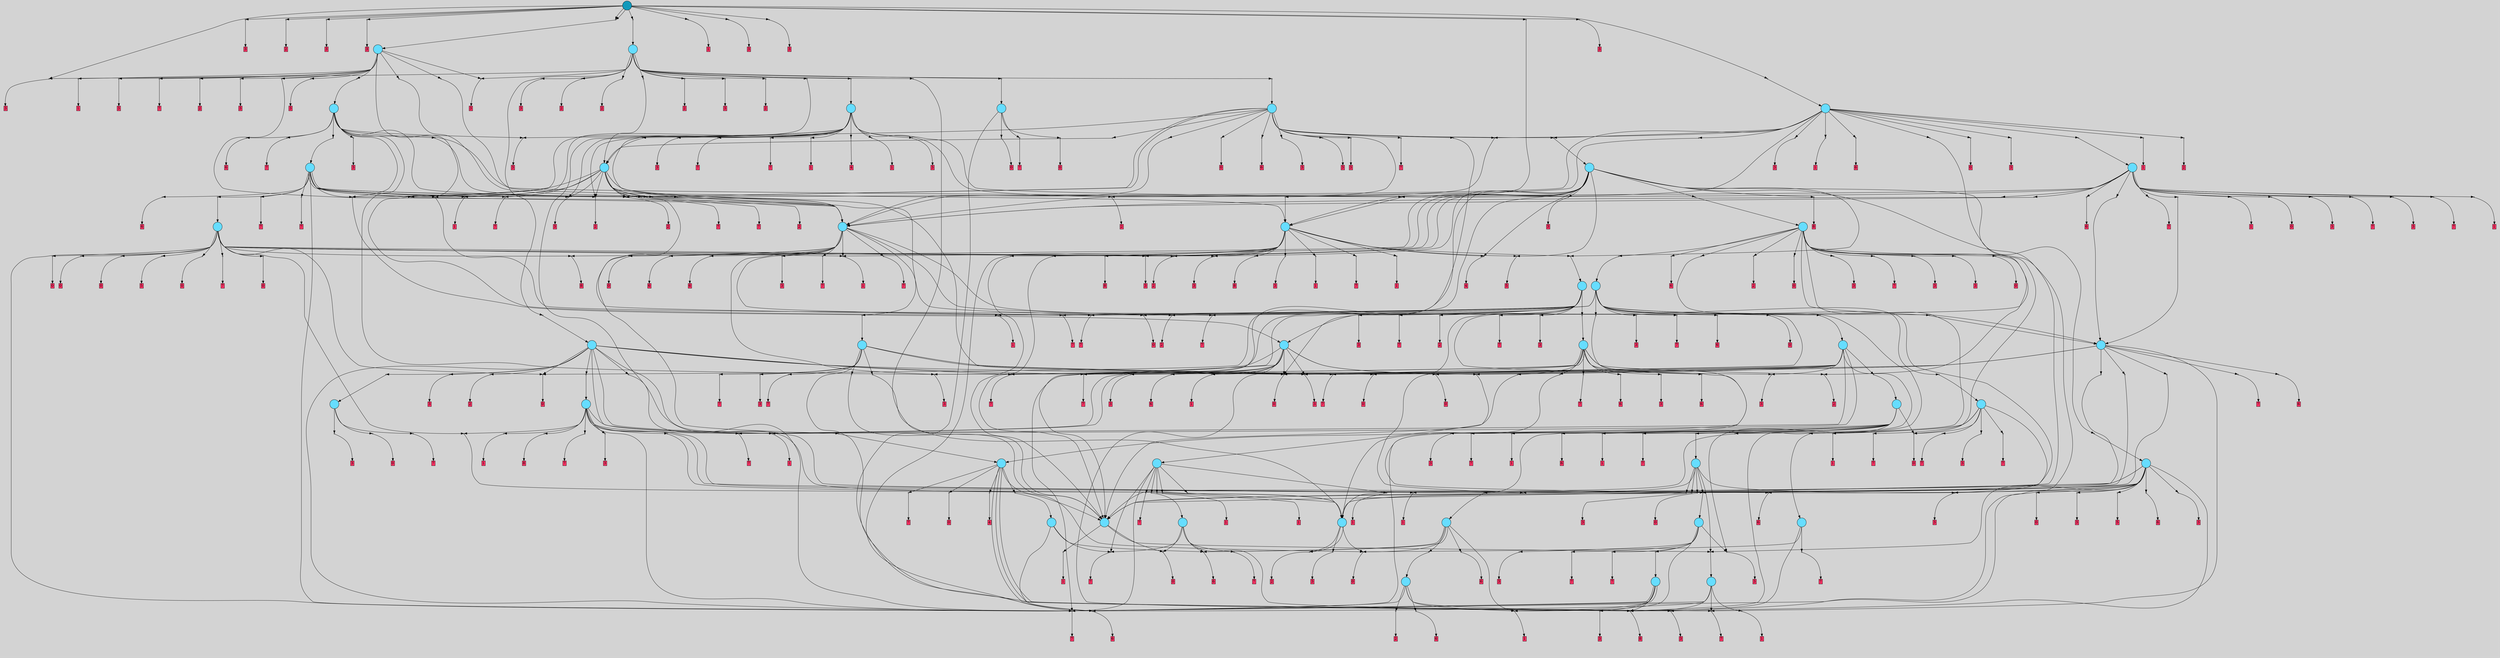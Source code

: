 // File exported with GEGELATI v1.3.1
// On the 2024-07-08 18:09:24
// With the MARL::MarlTPGGraphDotExporter
digraph{
	graph[pad = "0.212, 0.055" bgcolor = lightgray]
	node[shape=circle style = filled label = ""]
		T6 [fillcolor="#66ddff"]
		T17 [fillcolor="#66ddff"]
		T24 [fillcolor="#66ddff"]
		T42 [fillcolor="#66ddff"]
		T127 [fillcolor="#66ddff"]
		T143 [fillcolor="#66ddff"]
		T157 [fillcolor="#66ddff"]
		T158 [fillcolor="#66ddff"]
		T242 [fillcolor="#66ddff"]
		T273 [fillcolor="#66ddff"]
		T301 [fillcolor="#66ddff"]
		T371 [fillcolor="#66ddff"]
		T469 [fillcolor="#66ddff"]
		T555 [fillcolor="#66ddff"]
		T672 [fillcolor="#66ddff"]
		T675 [fillcolor="#66ddff"]
		T751 [fillcolor="#66ddff"]
		T838 [fillcolor="#66ddff"]
		T891 [fillcolor="#66ddff"]
		T930 [fillcolor="#66ddff"]
		T936 [fillcolor="#66ddff"]
		T996 [fillcolor="#66ddff"]
		T1029 [fillcolor="#66ddff"]
		T1076 [fillcolor="#66ddff"]
		T1102 [fillcolor="#66ddff"]
		T1219 [fillcolor="#66ddff"]
		T1268 [fillcolor="#66ddff"]
		T1305 [fillcolor="#66ddff"]
		T1361 [fillcolor="#66ddff"]
		T1564 [fillcolor="#66ddff"]
		T1583 [fillcolor="#66ddff"]
		T1610 [fillcolor="#66ddff"]
		T1718 [fillcolor="#66ddff"]
		T1733 [fillcolor="#66ddff"]
		T2229 [fillcolor="#66ddff"]
		T2346 [fillcolor="#66ddff"]
		T2420 [fillcolor="#66ddff"]
		T2902 [fillcolor="#66ddff"]
		T3146 [fillcolor="#66ddff"]
		T3480 [fillcolor="#66ddff"]
		T3529 [fillcolor="#66ddff"]
		T4756 [fillcolor="#1199bb"]
		P63313 [fillcolor="#cccccc" shape=point] //
		I63313 [shape=box style=invis label="8|6&2|6#3|3&#92;n1|0&0|5#2|2&#92;n7|5&2|0#0|6&#92;n0|5&3|0#2|5&#92;n3|4&1|1#0|7&#92;n"]
		P63313 -> I63313[style=invis]
		A42199 [fillcolor="#ff3366" shape=box margin=0.03 width=0 height=0 label="6"]
		T6 -> P63313 -> A42199
		P63314 [fillcolor="#cccccc" shape=point] //
		I63314 [shape=box style=invis label="7|2&2|0#3|7&#92;n5|4&2|3#0|6&#92;n5|7&0|5#1|4&#92;n2|5&3|4#0|5&#92;n7|1&3|7#0|3&#92;n4|2&3|2#0|2&#92;n3|4&0|3#1|3&#92;n7|2&2|2#0|4&#92;n2|3&0|1#0|6&#92;n5|7&2|3#3|7&#92;n"]
		P63314 -> I63314[style=invis]
		A42200 [fillcolor="#ff3366" shape=box margin=0.03 width=0 height=0 label="7"]
		T6 -> P63314 -> A42200
		P63315 [fillcolor="#cccccc" shape=point] //
		I63315 [shape=box style=invis label="7|6&4|7#0|1&#92;n2|5&2|5#1|0&#92;n7|1&3|4#1|6&#92;n4|3&1|3#0|6&#92;n"]
		P63315 -> I63315[style=invis]
		A42201 [fillcolor="#ff3366" shape=box margin=0.03 width=0 height=0 label="6"]
		T6 -> P63315 -> A42201
		P63316 [fillcolor="#cccccc" shape=point] //
		I63316 [shape=box style=invis label="3|4&0|1#1|7&#92;n4|0&2|2#1|3&#92;n7|0&2|0#4|1&#92;n7|2&4|0#2|0&#92;n6|7&2|0#1|7&#92;n2|2&2|1#3|0&#92;n7|0&3|6#1|6&#92;n2|0&2|3#0|4&#92;n"]
		P63316 -> I63316[style=invis]
		A42202 [fillcolor="#ff3366" shape=box margin=0.03 width=0 height=0 label="2"]
		T17 -> P63316 -> A42202
		P63317 [fillcolor="#cccccc" shape=point] //
		I63317 [shape=box style=invis label="4|1&1|5#3|6&#92;n3|0&2|7#4|0&#92;n"]
		P63317 -> I63317[style=invis]
		A42203 [fillcolor="#ff3366" shape=box margin=0.03 width=0 height=0 label="3"]
		T17 -> P63317 -> A42203
		T17 -> P63316
		P63318 [fillcolor="#cccccc" shape=point] //
		I63318 [shape=box style=invis label="0|5&4|2#1|6&#92;n1|3&2|4#1|2&#92;n4|7&4|7#1|0&#92;n0|4&3|7#2|7&#92;n7|0&2|2#1|5&#92;n6|5&4|2#1|1&#92;n8|0&3|3#0|1&#92;n3|4&4|3#2|1&#92;n7|3&0|7#4|3&#92;n3|5&3|1#3|5&#92;n"]
		P63318 -> I63318[style=invis]
		A42204 [fillcolor="#ff3366" shape=box margin=0.03 width=0 height=0 label="0"]
		T17 -> P63318 -> A42204
		P63319 [fillcolor="#cccccc" shape=point] //
		I63319 [shape=box style=invis label="5|4&2|3#4|0&#92;n6|4&3|7#3|3&#92;n7|3&3|6#2|3&#92;n7|3&1|0#3|0&#92;n1|5&2|3#4|5&#92;n5|3&3|1#4|7&#92;n1|6&0|0#4|5&#92;n"]
		P63319 -> I63319[style=invis]
		A42205 [fillcolor="#ff3366" shape=box margin=0.03 width=0 height=0 label="1"]
		T24 -> P63319 -> A42205
		P63320 [fillcolor="#cccccc" shape=point] //
		I63320 [shape=box style=invis label="8|4&2|4#1|7&#92;n8|3&1|3#4|7&#92;n"]
		P63320 -> I63320[style=invis]
		A42206 [fillcolor="#ff3366" shape=box margin=0.03 width=0 height=0 label="2"]
		T24 -> P63320 -> A42206
		P63321 [fillcolor="#cccccc" shape=point] //
		I63321 [shape=box style=invis label="2|3&3|1#4|6&#92;n2|5&1|6#3|5&#92;n2|5&0|3#3|4&#92;n4|1&2|2#1|6&#92;n1|0&1|1#2|0&#92;n1|3&1|1#2|7&#92;n"]
		P63321 -> I63321[style=invis]
		A42207 [fillcolor="#ff3366" shape=box margin=0.03 width=0 height=0 label="7"]
		T24 -> P63321 -> A42207
		P63322 [fillcolor="#cccccc" shape=point] //
		I63322 [shape=box style=invis label="7|6&4|7#0|4&#92;n4|3&1|3#0|6&#92;n7|1&3|4#1|6&#92;n2|5&2|5#1|0&#92;n"]
		P63322 -> I63322[style=invis]
		A42208 [fillcolor="#ff3366" shape=box margin=0.03 width=0 height=0 label="6"]
		T24 -> P63322 -> A42208
		P63323 [fillcolor="#cccccc" shape=point] //
		I63323 [shape=box style=invis label="0|7&2|4#2|1&#92;n7|3&1|1#1|5&#92;n4|6&3|3#0|4&#92;n7|7&4|6#4|6&#92;n6|7&0|7#3|5&#92;n"]
		P63323 -> I63323[style=invis]
		A42209 [fillcolor="#ff3366" shape=box margin=0.03 width=0 height=0 label="3"]
		T24 -> P63323 -> A42209
		P63324 [fillcolor="#cccccc" shape=point] //
		I63324 [shape=box style=invis label="5|3&3|1#4|6&#92;n2|5&1|6#3|5&#92;n1|3&1|1#2|7&#92;n1|0&1|1#2|0&#92;n2|5&0|3#3|4&#92;n"]
		P63324 -> I63324[style=invis]
		A42210 [fillcolor="#ff3366" shape=box margin=0.03 width=0 height=0 label="7"]
		T42 -> P63324 -> A42210
		P63325 [fillcolor="#cccccc" shape=point] //
		I63325 [shape=box style=invis label="3|0&0|4#3|6&#92;n0|4&1|3#2|6&#92;n5|6&2|0#0|4&#92;n0|6&1|2#1|1&#92;n1|3&3|7#3|1&#92;n4|4&3|0#0|1&#92;n6|1&1|6#3|7&#92;n5|4&4|2#3|2&#92;n5|5&1|1#4|6&#92;n"]
		P63325 -> I63325[style=invis]
		A42211 [fillcolor="#ff3366" shape=box margin=0.03 width=0 height=0 label="8"]
		T42 -> P63325 -> A42211
		T42 -> P63318
		T127 -> P63321
		T127 -> P63325
		T127 -> P63319
		P63326 [fillcolor="#cccccc" shape=point] //
		I63326 [shape=box style=invis label="6|1&1|1#3|0&#92;n0|6&2|4#2|5&#92;n2|6&0|4#2|3&#92;n4|6&3|7#0|4&#92;n3|4&2|6#1|4&#92;n1|7&3|6#3|0&#92;n1|0&2|1#1|6&#92;n7|3&1|1#1|5&#92;n"]
		P63326 -> I63326[style=invis]
		A42212 [fillcolor="#ff3366" shape=box margin=0.03 width=0 height=0 label="3"]
		T127 -> P63326 -> A42212
		T127 -> P63321
		P63327 [fillcolor="#cccccc" shape=point] //
		I63327 [shape=box style=invis label="2|5&0|3#3|4&#92;n2|5&1|6#3|5&#92;n2|3&3|1#4|6&#92;n4|1&0|2#1|6&#92;n1|0&1|1#2|0&#92;n1|3&1|1#2|7&#92;n"]
		P63327 -> I63327[style=invis]
		A42213 [fillcolor="#ff3366" shape=box margin=0.03 width=0 height=0 label="7"]
		T143 -> P63327 -> A42213
		T143 -> P63325
		T143 -> P63314
		T143 -> P63315
		P63328 [fillcolor="#cccccc" shape=point] //
		I63328 [shape=box style=invis label="0|5&4|2#1|6&#92;n1|3&2|4#1|2&#92;n4|7&4|7#1|0&#92;n0|4&3|7#2|7&#92;n7|0&2|2#1|5&#92;n6|5&4|2#1|1&#92;n7|3&0|7#4|3&#92;n8|0&3|3#2|1&#92;n3|5&3|1#3|5&#92;n"]
		P63328 -> I63328[style=invis]
		A42214 [fillcolor="#ff3366" shape=box margin=0.03 width=0 height=0 label="0"]
		T143 -> P63328 -> A42214
		T157 -> P63313
		P63329 [fillcolor="#cccccc" shape=point] //
		I63329 [shape=box style=invis label="1|0&1|1#2|0&#92;n2|5&0|6#3|5&#92;n2|5&0|3#3|4&#92;n4|3&3|1#4|6&#92;n4|1&2|2#1|6&#92;n"]
		P63329 -> I63329[style=invis]
		A42215 [fillcolor="#ff3366" shape=box margin=0.03 width=0 height=0 label="7"]
		T157 -> P63329 -> A42215
		T157 -> P63325
		T157 -> P63321
		P63330 [fillcolor="#cccccc" shape=point] //
		I63330 [shape=box style=invis label="1|6&0|0#4|5&#92;n6|4&3|7#3|3&#92;n7|3&3|6#2|3&#92;n1|5&2|3#4|5&#92;n5|3&3|1#4|7&#92;n2|5&4|7#3|4&#92;n5|4&2|3#4|0&#92;n"]
		P63330 -> I63330[style=invis]
		A42216 [fillcolor="#ff3366" shape=box margin=0.03 width=0 height=0 label="1"]
		T157 -> P63330 -> A42216
		P63331 [fillcolor="#cccccc" shape=point] //
		I63331 [shape=box style=invis label="2|5&1|6#3|5&#92;n1|0&1|1#2|0&#92;n4|1&2|2#1|6&#92;n2|5&1|3#3|4&#92;n1|3&1|1#2|7&#92;n"]
		P63331 -> I63331[style=invis]
		A42217 [fillcolor="#ff3366" shape=box margin=0.03 width=0 height=0 label="7"]
		T158 -> P63331 -> A42217
		T158 -> P63325
		P63332 [fillcolor="#cccccc" shape=point] //
		I63332 [shape=box style=invis label="6|7&2|1#4|6&#92;n3|6&2|7#2|1&#92;n0|0&0|0#3|0&#92;n3|6&1|2#4|2&#92;n4|1&1|6#2|1&#92;n1|1&1|5#4|4&#92;n"]
		P63332 -> I63332[style=invis]
		A42218 [fillcolor="#ff3366" shape=box margin=0.03 width=0 height=0 label="0"]
		T158 -> P63332 -> A42218
		P63333 [fillcolor="#cccccc" shape=point] //
		I63333 [shape=box style=invis label="3|0&0|4#3|6&#92;n0|4&1|3#2|6&#92;n5|6&2|0#0|4&#92;n1|3&3|7#3|1&#92;n5|5&1|1#4|6&#92;n7|1&1|6#3|7&#92;n5|4&4|2#3|2&#92;n4|4&3|0#0|1&#92;n"]
		P63333 -> I63333[style=invis]
		T158 -> P63333 -> T6
		T158 -> P63318
		P63334 [fillcolor="#cccccc" shape=point] //
		I63334 [shape=box style=invis label="1|0&0|2#3|3&#92;n"]
		P63334 -> I63334[style=invis]
		A42219 [fillcolor="#ff3366" shape=box margin=0.03 width=0 height=0 label="4"]
		T158 -> P63334 -> A42219
		T158 -> P63325
		T158 -> P63325
		P63335 [fillcolor="#cccccc" shape=point] //
		I63335 [shape=box style=invis label="8|6&2|6#3|3&#92;n7|0&1|4#3|6&#92;n0|5&3|0#2|5&#92;n3|4&1|3#3|7&#92;n7|5&2|0#0|6&#92;n"]
		P63335 -> I63335[style=invis]
		A42220 [fillcolor="#ff3366" shape=box margin=0.03 width=0 height=0 label="6"]
		T242 -> P63335 -> A42220
		T242 -> P63319
		T242 -> P63318
		T242 -> P63315
		P63336 [fillcolor="#cccccc" shape=point] //
		I63336 [shape=box style=invis label="8|1&1|3#0|7&#92;n3|7&1|1#0|7&#92;n0|5&3|0#2|5&#92;n1|0&0|5#2|2&#92;n8|6&2|6#4|3&#92;n"]
		P63336 -> I63336[style=invis]
		T242 -> P63336 -> T24
		T242 -> P63315
		P63337 [fillcolor="#cccccc" shape=point] //
		I63337 [shape=box style=invis label="1|3&1|1#2|7&#92;n1|0&1|1#2|1&#92;n2|5&0|3#3|2&#92;n2|3&3|1#4|6&#92;n2|5&0|6#3|5&#92;n"]
		P63337 -> I63337[style=invis]
		A42221 [fillcolor="#ff3366" shape=box margin=0.03 width=0 height=0 label="7"]
		T273 -> P63337 -> A42221
		P63338 [fillcolor="#cccccc" shape=point] //
		I63338 [shape=box style=invis label="0|5&4|4#0|6&#92;n4|5&3|1#3|0&#92;n4|7&4|7#1|0&#92;n4|0&3|1#1|3&#92;n6|5&4|2#1|1&#92;n3|4&4|3#2|1&#92;n0|4&3|7#2|7&#92;n7|3&0|5#4|3&#92;n8|3&2|0#2|4&#92;n"]
		P63338 -> I63338[style=invis]
		A42222 [fillcolor="#ff3366" shape=box margin=0.03 width=0 height=0 label="0"]
		T273 -> P63338 -> A42222
		P63339 [fillcolor="#cccccc" shape=point] //
		I63339 [shape=box style=invis label="1|3&3|7#3|1&#92;n0|4&3|3#2|6&#92;n6|1&1|6#3|7&#92;n0|6&1|2#1|1&#92;n0|2&4|6#0|0&#92;n5|6&2|0#0|4&#92;n4|4&3|0#0|1&#92;n3|0&0|4#3|6&#92;n"]
		P63339 -> I63339[style=invis]
		A42223 [fillcolor="#ff3366" shape=box margin=0.03 width=0 height=0 label="0"]
		T273 -> P63339 -> A42223
		T273 -> P63313
		P63340 [fillcolor="#cccccc" shape=point] //
		I63340 [shape=box style=invis label="5|3&3|1#4|7&#92;n6|4&3|7#3|3&#92;n7|0&3|6#3|3&#92;n1|6&0|0#4|5&#92;n5|4&2|3#4|0&#92;n"]
		P63340 -> I63340[style=invis]
		A42224 [fillcolor="#ff3366" shape=box margin=0.03 width=0 height=0 label="1"]
		T301 -> P63340 -> A42224
		P63341 [fillcolor="#cccccc" shape=point] //
		I63341 [shape=box style=invis label="7|0&2|4#3|4&#92;n3|5&3|1#3|1&#92;n"]
		P63341 -> I63341[style=invis]
		T301 -> P63341 -> T157
		T301 -> P63328
		P63342 [fillcolor="#cccccc" shape=point] //
		I63342 [shape=box style=invis label="4|6&2|2#4|6&#92;n"]
		P63342 -> I63342[style=invis]
		A42225 [fillcolor="#ff3366" shape=box margin=0.03 width=0 height=0 label="3"]
		T371 -> P63342 -> A42225
		P63343 [fillcolor="#cccccc" shape=point] //
		I63343 [shape=box style=invis label="2|5&4|3#3|4&#92;n2|5&1|6#3|5&#92;n1|0&1|1#2|0&#92;n4|1&2|2#1|6&#92;n2|3&3|2#4|6&#92;n1|3&1|1#2|7&#92;n"]
		P63343 -> I63343[style=invis]
		A42226 [fillcolor="#ff3366" shape=box margin=0.03 width=0 height=0 label="7"]
		T371 -> P63343 -> A42226
		T371 -> P63319
		P63344 [fillcolor="#cccccc" shape=point] //
		I63344 [shape=box style=invis label="1|3&1|1#2|7&#92;n2|3&3|1#4|6&#92;n2|5&0|3#3|4&#92;n1|0&1|1#2|1&#92;n2|5&0|6#3|5&#92;n"]
		P63344 -> I63344[style=invis]
		A42227 [fillcolor="#ff3366" shape=box margin=0.03 width=0 height=0 label="7"]
		T371 -> P63344 -> A42227
		P63345 [fillcolor="#cccccc" shape=point] //
		I63345 [shape=box style=invis label="4|7&3|4#0|4&#92;n3|3&0|2#2|7&#92;n4|0&1|1#0|4&#92;n7|5&4|6#4|6&#92;n3|1&2|2#2|5&#92;n0|6&2|2#2|1&#92;n6|7&0|7#3|5&#92;n7|3&1|0#1|5&#92;n"]
		P63345 -> I63345[style=invis]
		A42228 [fillcolor="#ff3366" shape=box margin=0.03 width=0 height=0 label="3"]
		T371 -> P63345 -> A42228
		P63346 [fillcolor="#cccccc" shape=point] //
		I63346 [shape=box style=invis label="2|3&3|1#4|6&#92;n1|0&1|1#2|0&#92;n1|3&1|7#2|7&#92;n4|7&2|2#1|6&#92;n"]
		P63346 -> I63346[style=invis]
		T371 -> P63346 -> T127
		P63347 [fillcolor="#cccccc" shape=point] //
		I63347 [shape=box style=invis label="1|1&2|2#1|6&#92;n6|0&0|3#0|4&#92;n8|3&2|6#3|3&#92;n8|6&1|1#0|2&#92;n2|5&4|4#0|4&#92;n3|3&1|1#4|7&#92;n1|0&0|1#2|2&#92;n7|6&0|5#4|7&#92;n"]
		P63347 -> I63347[style=invis]
		T469 -> P63347 -> T17
		P63348 [fillcolor="#cccccc" shape=point] //
		I63348 [shape=box style=invis label="1|0&1|1#2|0&#92;n2|3&3|1#4|6&#92;n2|5&1|6#3|5&#92;n6|3&3|1#0|0&#92;n4|1&2|2#1|6&#92;n7|0&2|7#4|0&#92;n2|2&0|3#3|4&#92;n1|3&1|1#2|7&#92;n"]
		P63348 -> I63348[style=invis]
		A42229 [fillcolor="#ff3366" shape=box margin=0.03 width=0 height=0 label="7"]
		T469 -> P63348 -> A42229
		T469 -> P63314
		P63349 [fillcolor="#cccccc" shape=point] //
		I63349 [shape=box style=invis label="3|0&2|0#1|7&#92;n4|5&3|7#1|0&#92;n"]
		P63349 -> I63349[style=invis]
		A42230 [fillcolor="#ff3366" shape=box margin=0.03 width=0 height=0 label="1"]
		T469 -> P63349 -> A42230
		P63350 [fillcolor="#cccccc" shape=point] //
		I63350 [shape=box style=invis label="7|0&4|6#3|6&#92;n0|7&3|4#0|6&#92;n1|7&2|5#0|6&#92;n4|5&0|4#3|4&#92;n4|7&1|1#1|7&#92;n"]
		P63350 -> I63350[style=invis]
		T469 -> P63350 -> T143
		P63351 [fillcolor="#cccccc" shape=point] //
		I63351 [shape=box style=invis label="6|1&1|6#3|7&#92;n0|4&3|3#2|6&#92;n1|3&3|7#3|1&#92;n0|6&1|2#1|1&#92;n0|2&4|6#0|7&#92;n5|6&2|0#0|4&#92;n4|4&3|0#0|1&#92;n3|0&0|4#3|6&#92;n5|7&1|1#4|6&#92;n"]
		P63351 -> I63351[style=invis]
		A42231 [fillcolor="#ff3366" shape=box margin=0.03 width=0 height=0 label="1"]
		T469 -> P63351 -> A42231
		T469 -> P63321
		P63352 [fillcolor="#cccccc" shape=point] //
		I63352 [shape=box style=invis label="5|4&2|3#4|0&#92;n1|6&0|0#4|5&#92;n5|3&3|1#1|7&#92;n3|1&4|7#4|0&#92;n6|2&2|1#3|6&#92;n7|3&3|1#2|3&#92;n7|0&3|0#3|0&#92;n7|6&3|4#3|0&#92;n"]
		P63352 -> I63352[style=invis]
		A42232 [fillcolor="#ff3366" shape=box margin=0.03 width=0 height=0 label="1"]
		T469 -> P63352 -> A42232
		P63353 [fillcolor="#cccccc" shape=point] //
		I63353 [shape=box style=invis label="1|3&1|1#2|7&#92;n3|5&1|6#3|5&#92;n2|3&3|1#4|6&#92;n0|3&2|7#0|0&#92;n1|0&1|1#2|1&#92;n2|5&0|3#3|4&#92;n"]
		P63353 -> I63353[style=invis]
		A42233 [fillcolor="#ff3366" shape=box margin=0.03 width=0 height=0 label="7"]
		T555 -> P63353 -> A42233
		P63354 [fillcolor="#cccccc" shape=point] //
		I63354 [shape=box style=invis label="3|0&2|5#4|0&#92;n4|3&2|2#4|6&#92;n"]
		P63354 -> I63354[style=invis]
		A42234 [fillcolor="#ff3366" shape=box margin=0.03 width=0 height=0 label="3"]
		T555 -> P63354 -> A42234
		P63355 [fillcolor="#cccccc" shape=point] //
		I63355 [shape=box style=invis label="0|5&4|2#1|6&#92;n1|3&2|4#1|2&#92;n4|7&4|7#1|0&#92;n7|0&2|2#1|5&#92;n0|4&3|7#2|7&#92;n7|3&4|7#4|3&#92;n8|0&3|3#2|1&#92;n3|5&3|1#3|5&#92;n"]
		P63355 -> I63355[style=invis]
		A42235 [fillcolor="#ff3366" shape=box margin=0.03 width=0 height=0 label="0"]
		T555 -> P63355 -> A42235
		P63356 [fillcolor="#cccccc" shape=point] //
		I63356 [shape=box style=invis label="0|6&1|2#1|1&#92;n0|4&1|3#2|6&#92;n3|0&0|4#3|6&#92;n1|3&3|7#3|1&#92;n4|4&3|0#0|1&#92;n5|3&0|2#4|7&#92;n6|1&1|6#3|7&#92;n5|4&4|2#3|2&#92;n5|5&1|1#4|6&#92;n"]
		P63356 -> I63356[style=invis]
		T672 -> P63356 -> T371
		P63357 [fillcolor="#cccccc" shape=point] //
		I63357 [shape=box style=invis label="7|5&2|0#1|6&#92;n2|2&2|5#1|4&#92;n7|3&1|7#2|4&#92;n6|0&3|7#0|4&#92;n"]
		P63357 -> I63357[style=invis]
		A42236 [fillcolor="#ff3366" shape=box margin=0.03 width=0 height=0 label="6"]
		T672 -> P63357 -> A42236
		P63358 [fillcolor="#cccccc" shape=point] //
		I63358 [shape=box style=invis label="6|1&0|2#4|2&#92;n3|1&2|1#2|3&#92;n5|2&1|5#1|6&#92;n7|0&3|5#0|2&#92;n2|4&4|5#1|6&#92;n4|5&0|1#4|7&#92;n"]
		P63358 -> I63358[style=invis]
		T672 -> P63358 -> T301
		P63359 [fillcolor="#cccccc" shape=point] //
		I63359 [shape=box style=invis label="4|7&4|7#1|0&#92;n1|4&2|3#4|6&#92;n1|4&2|2#3|4&#92;n0|4&3|7#2|7&#92;n7|3&0|7#4|3&#92;n6|5&4|2#1|1&#92;n8|4&3|3#0|3&#92;n3|4&4|3#2|1&#92;n7|0&2|2#1|5&#92;n3|5&3|1#3|5&#92;n"]
		P63359 -> I63359[style=invis]
		A42237 [fillcolor="#ff3366" shape=box margin=0.03 width=0 height=0 label="0"]
		T672 -> P63359 -> A42237
		T672 -> P63323
		T672 -> P63341
		P63360 [fillcolor="#cccccc" shape=point] //
		I63360 [shape=box style=invis label="4|3&2|0#1|5&#92;n0|2&1|3#4|1&#92;n3|0&2|5#3|2&#92;n5|7&3|1#0|1&#92;n0|7&2|4#2|1&#92;n7|7&4|6#4|6&#92;n4|7&3|3#0|4&#92;n"]
		P63360 -> I63360[style=invis]
		A42238 [fillcolor="#ff3366" shape=box margin=0.03 width=0 height=0 label="3"]
		T672 -> P63360 -> A42238
		T672 -> P63321
		P63361 [fillcolor="#cccccc" shape=point] //
		I63361 [shape=box style=invis label="3|6&2|7#1|7&#92;n2|0&2|5#4|3&#92;n6|5&3|2#0|4&#92;n"]
		P63361 -> I63361[style=invis]
		A42239 [fillcolor="#ff3366" shape=box margin=0.03 width=0 height=0 label="3"]
		T672 -> P63361 -> A42239
		P63362 [fillcolor="#cccccc" shape=point] //
		I63362 [shape=box style=invis label="4|4&0|6#3|5&#92;n4|5&1|6#1|0&#92;n"]
		P63362 -> I63362[style=invis]
		A42240 [fillcolor="#ff3366" shape=box margin=0.03 width=0 height=0 label="1"]
		T672 -> P63362 -> A42240
		P63363 [fillcolor="#cccccc" shape=point] //
		I63363 [shape=box style=invis label="0|5&4|2#0|4&#92;n2|7&4|1#0|6&#92;n6|5&3|2#4|6&#92;n8|6&0|5#4|0&#92;n"]
		P63363 -> I63363[style=invis]
		A42241 [fillcolor="#ff3366" shape=box margin=0.03 width=0 height=0 label="5"]
		T672 -> P63363 -> A42241
		P63364 [fillcolor="#cccccc" shape=point] //
		I63364 [shape=box style=invis label="7|0&0|3#3|2&#92;n"]
		P63364 -> I63364[style=invis]
		A42242 [fillcolor="#ff3366" shape=box margin=0.03 width=0 height=0 label="6"]
		T672 -> P63364 -> A42242
		P63365 [fillcolor="#cccccc" shape=point] //
		I63365 [shape=box style=invis label="1|0&2|2#1|6&#92;n2|6&0|4#2|3&#92;n3|4&2|6#1|4&#92;n1|7&3|6#3|0&#92;n7|3&1|1#1|5&#92;n2|5&0|5#1|5&#92;n0|6&2|4#2|5&#92;n"]
		P63365 -> I63365[style=invis]
		A42243 [fillcolor="#ff3366" shape=box margin=0.03 width=0 height=0 label="3"]
		T672 -> P63365 -> A42243
		T675 -> P63356
		T675 -> P63358
		P63366 [fillcolor="#cccccc" shape=point] //
		I63366 [shape=box style=invis label="0|5&4|1#1|6&#92;n1|3&2|4#1|2&#92;n4|7&4|7#1|0&#92;n0|4&3|7#2|7&#92;n7|0&2|2#1|5&#92;n8|0&3|3#2|1&#92;n6|5&4|2#1|3&#92;n"]
		P63366 -> I63366[style=invis]
		A42244 [fillcolor="#ff3366" shape=box margin=0.03 width=0 height=0 label="0"]
		T675 -> P63366 -> A42244
		P63367 [fillcolor="#cccccc" shape=point] //
		I63367 [shape=box style=invis label="7|3&0|6#0|1&#92;n0|6&0|3#4|5&#92;n7|0&2|5#2|4&#92;n3|5&1|5#1|4&#92;n7|1&4|4#4|3&#92;n"]
		P63367 -> I63367[style=invis]
		A42245 [fillcolor="#ff3366" shape=box margin=0.03 width=0 height=0 label="3"]
		T675 -> P63367 -> A42245
		T675 -> P63341
		T675 -> P63360
		P63368 [fillcolor="#cccccc" shape=point] //
		I63368 [shape=box style=invis label="1|1&2|2#1|6&#92;n8|3&2|6#3|3&#92;n6|0&0|3#0|4&#92;n8|6&1|1#0|2&#92;n2|5&4|4#0|4&#92;n3|3&3|1#4|7&#92;n1|0&0|1#2|2&#92;n7|6&0|5#4|7&#92;n"]
		P63368 -> I63368[style=invis]
		T675 -> P63368 -> T17
		P63369 [fillcolor="#cccccc" shape=point] //
		I63369 [shape=box style=invis label="5|5&0|7#4|7&#92;n3|3&1|2#0|7&#92;n1|0&0|2#2|4&#92;n0|5&3|0#2|5&#92;n2|1&1|0#1|6&#92;n3|4&1|1#0|7&#92;n"]
		P63369 -> I63369[style=invis]
		A42246 [fillcolor="#ff3366" shape=box margin=0.03 width=0 height=0 label="6"]
		T751 -> P63369 -> A42246
		T751 -> P63321
		P63370 [fillcolor="#cccccc" shape=point] //
		I63370 [shape=box style=invis label="4|5&1|7#1|0&#92;n5|2&1|7#2|6&#92;n1|6&3|5#2|4&#92;n3|0&2|5#2|6&#92;n"]
		P63370 -> I63370[style=invis]
		A42247 [fillcolor="#ff3366" shape=box margin=0.03 width=0 height=0 label="1"]
		T751 -> P63370 -> A42247
		P63371 [fillcolor="#cccccc" shape=point] //
		I63371 [shape=box style=invis label="1|2&3|2#3|4&#92;n1|3&0|3#2|4&#92;n5|5&0|1#2|4&#92;n6|0&4|7#0|4&#92;n2|5&4|0#3|3&#92;n"]
		P63371 -> I63371[style=invis]
		A42248 [fillcolor="#ff3366" shape=box margin=0.03 width=0 height=0 label="7"]
		T751 -> P63371 -> A42248
		P63372 [fillcolor="#cccccc" shape=point] //
		I63372 [shape=box style=invis label="4|7&4|7#1|0&#92;n7|3&0|7#0|3&#92;n6|6&4|7#1|1&#92;n0|5&4|2#1|6&#92;n7|0&2|2#1|5&#92;n1|1&3|6#3|4&#92;n7|0&4|4#1|2&#92;n3|4&4|3#2|1&#92;n8|0&3|3#3|1&#92;n0|0&3|1#2|4&#92;n"]
		P63372 -> I63372[style=invis]
		A42249 [fillcolor="#ff3366" shape=box margin=0.03 width=0 height=0 label="0"]
		T751 -> P63372 -> A42249
		T751 -> P63342
		P63373 [fillcolor="#cccccc" shape=point] //
		I63373 [shape=box style=invis label="0|5&4|2#1|6&#92;n0|4&3|7#2|7&#92;n4|7&4|7#1|0&#92;n1|3&2|0#1|2&#92;n7|0&2|2#1|5&#92;n6|5&4|2#1|1&#92;n8|3&3|3#0|1&#92;n7|3&0|7#4|3&#92;n3|4&4|3#2|1&#92;n3|5&3|1#3|5&#92;n"]
		P63373 -> I63373[style=invis]
		T751 -> P63373 -> T242
		P63374 [fillcolor="#cccccc" shape=point] //
		I63374 [shape=box style=invis label="4|3&4|3#0|6&#92;n5|1&1|1#0|2&#92;n1|1&3|3#0|3&#92;n5|2&1|6#1|0&#92;n2|5&2|5#3|0&#92;n7|1&3|6#1|6&#92;n6|2&3|4#0|5&#92;n3|0&2|7#4|0&#92;n7|4&4|5#0|1&#92;n"]
		P63374 -> I63374[style=invis]
		A42250 [fillcolor="#ff3366" shape=box margin=0.03 width=0 height=0 label="3"]
		T751 -> P63374 -> A42250
		P63375 [fillcolor="#cccccc" shape=point] //
		I63375 [shape=box style=invis label="4|1&2|2#1|6&#92;n2|5&1|6#3|5&#92;n2|5&0|3#3|4&#92;n1|0&1|1#2|0&#92;n2|3&3|1#4|6&#92;n1|0&0|1#2|7&#92;n"]
		P63375 -> I63375[style=invis]
		A42251 [fillcolor="#ff3366" shape=box margin=0.03 width=0 height=0 label="7"]
		T751 -> P63375 -> A42251
		P63376 [fillcolor="#cccccc" shape=point] //
		I63376 [shape=box style=invis label="2|0&2|5#4|7&#92;n0|5&3|2#0|4&#92;n"]
		P63376 -> I63376[style=invis]
		T751 -> P63376 -> T675
		P63377 [fillcolor="#cccccc" shape=point] //
		I63377 [shape=box style=invis label="1|1&2|2#1|6&#92;n6|0&0|3#0|4&#92;n8|3&2|6#3|3&#92;n1|0&0|1#2|2&#92;n3|3&1|1#0|7&#92;n2|5&4|4#0|4&#92;n7|6&0|5#4|7&#92;n"]
		P63377 -> I63377[style=invis]
		T751 -> P63377 -> T17
		P63378 [fillcolor="#cccccc" shape=point] //
		I63378 [shape=box style=invis label="5|4&3|0#1|1&#92;n4|7&4|7#1|3&#92;n0|0&3|6#0|4&#92;n8|7&2|2#4|7&#92;n"]
		P63378 -> I63378[style=invis]
		A42252 [fillcolor="#ff3366" shape=box margin=0.03 width=0 height=0 label="1"]
		T751 -> P63378 -> A42252
		P63379 [fillcolor="#cccccc" shape=point] //
		I63379 [shape=box style=invis label="3|0&2|4#0|4&#92;n4|7&3|6#1|0&#92;n6|7&1|3#4|5&#92;n2|1&0|3#4|4&#92;n2|5&0|3#3|5&#92;n6|2&1|1#2|0&#92;n"]
		P63379 -> I63379[style=invis]
		A42253 [fillcolor="#ff3366" shape=box margin=0.03 width=0 height=0 label="7"]
		T838 -> P63379 -> A42253
		T838 -> P63325
		P63380 [fillcolor="#cccccc" shape=point] //
		I63380 [shape=box style=invis label="3|6&2|7#1|7&#92;n0|5&3|2#0|4&#92;n2|0&2|5#4|3&#92;n"]
		P63380 -> I63380[style=invis]
		A42254 [fillcolor="#ff3366" shape=box margin=0.03 width=0 height=0 label="3"]
		T838 -> P63380 -> A42254
		P63381 [fillcolor="#cccccc" shape=point] //
		I63381 [shape=box style=invis label="1|0&1|4#2|0&#92;n2|5&3|1#4|6&#92;n2|6&1|6#3|5&#92;n5|0&0|6#4|1&#92;n3|1&4|6#1|2&#92;n"]
		P63381 -> I63381[style=invis]
		T838 -> P63381 -> T751
		P63382 [fillcolor="#cccccc" shape=point] //
		I63382 [shape=box style=invis label="1|7&2|4#4|5&#92;n4|2&3|7#1|4&#92;n5|0&4|3#3|2&#92;n6|7&0|2#3|6&#92;n6|2&3|1#0|0&#92;n"]
		P63382 -> I63382[style=invis]
		A42255 [fillcolor="#ff3366" shape=box margin=0.03 width=0 height=0 label="0"]
		T838 -> P63382 -> A42255
		P63383 [fillcolor="#cccccc" shape=point] //
		I63383 [shape=box style=invis label="1|4&3|7#1|3&#92;n4|0&0|0#2|1&#92;n1|1&2|3#4|5&#92;n5|3&3|1#4|7&#92;n7|7&3|7#0|1&#92;n2|0&1|3#4|6&#92;n7|3&3|6#0|3&#92;n"]
		P63383 -> I63383[style=invis]
		A42256 [fillcolor="#ff3366" shape=box margin=0.03 width=0 height=0 label="1"]
		T838 -> P63383 -> A42256
		P63384 [fillcolor="#cccccc" shape=point] //
		I63384 [shape=box style=invis label="2|0&2|5#4|3&#92;n0|5&3|2#0|4&#92;n3|6&2|7#1|5&#92;n"]
		P63384 -> I63384[style=invis]
		A42257 [fillcolor="#ff3366" shape=box margin=0.03 width=0 height=0 label="3"]
		T838 -> P63384 -> A42257
		P63385 [fillcolor="#cccccc" shape=point] //
		I63385 [shape=box style=invis label="0|4&4|4#0|2&#92;n1|3&1|5#2|7&#92;n2|2&0|3#3|4&#92;n3|0&1|1#2|0&#92;n4|1&2|2#1|3&#92;n3|5&3|4#1|4&#92;n"]
		P63385 -> I63385[style=invis]
		A42258 [fillcolor="#ff3366" shape=box margin=0.03 width=0 height=0 label="7"]
		T838 -> P63385 -> A42258
		P63386 [fillcolor="#cccccc" shape=point] //
		I63386 [shape=box style=invis label="0|5&0|7#4|2&#92;n4|0&2|5#4|3&#92;n8|0&0|6#0|6&#92;n3|6&2|5#1|7&#92;n"]
		P63386 -> I63386[style=invis]
		T838 -> P63386 -> T469
		P63387 [fillcolor="#cccccc" shape=point] //
		I63387 [shape=box style=invis label="0|5&4|4#0|6&#92;n4|5&3|1#3|0&#92;n4|7&4|7#1|0&#92;n0|4&3|7#2|7&#92;n6|5&4|2#1|1&#92;n3|4&4|3#2|5&#92;n4|0&3|1#1|3&#92;n7|3&0|5#4|3&#92;n8|3&2|0#2|4&#92;n"]
		P63387 -> I63387[style=invis]
		A42259 [fillcolor="#ff3366" shape=box margin=0.03 width=0 height=0 label="0"]
		T838 -> P63387 -> A42259
		P63388 [fillcolor="#cccccc" shape=point] //
		I63388 [shape=box style=invis label="1|1&2|2#1|6&#92;n7|6&0|5#4|7&#92;n8|3&2|6#3|3&#92;n1|0&0|1#2|3&#92;n3|3&1|1#0|7&#92;n2|5&4|4#0|4&#92;n6|0&0|3#0|4&#92;n"]
		P63388 -> I63388[style=invis]
		A42260 [fillcolor="#ff3366" shape=box margin=0.03 width=0 height=0 label="3"]
		T838 -> P63388 -> A42260
		P63389 [fillcolor="#cccccc" shape=point] //
		I63389 [shape=box style=invis label="2|3&3|1#4|6&#92;n2|5&1|6#3|5&#92;n4|1&2|2#1|6&#92;n1|3&1|7#2|7&#92;n1|0&1|1#2|0&#92;n"]
		P63389 -> I63389[style=invis]
		A42261 [fillcolor="#ff3366" shape=box margin=0.03 width=0 height=0 label="7"]
		T891 -> P63389 -> A42261
		T891 -> P63372
		P63390 [fillcolor="#cccccc" shape=point] //
		I63390 [shape=box style=invis label="0|6&3|2#1|4&#92;n2|1&0|0#1|5&#92;n3|6&2|7#1|7&#92;n2|0&2|5#4|0&#92;n"]
		P63390 -> I63390[style=invis]
		A42262 [fillcolor="#ff3366" shape=box margin=0.03 width=0 height=0 label="3"]
		T891 -> P63390 -> A42262
		P63391 [fillcolor="#cccccc" shape=point] //
		I63391 [shape=box style=invis label="1|3&4|1#2|7&#92;n1|0&1|1#2|7&#92;n4|1&2|2#1|6&#92;n8|3&2|7#3|4&#92;n3|6&4|5#4|5&#92;n5|5&4|5#1|4&#92;n2|5&1|6#3|4&#92;n8|2&1|5#1|1&#92;n"]
		P63391 -> I63391[style=invis]
		A42263 [fillcolor="#ff3366" shape=box margin=0.03 width=0 height=0 label="7"]
		T891 -> P63391 -> A42263
		P63392 [fillcolor="#cccccc" shape=point] //
		I63392 [shape=box style=invis label="3|0&4|0#2|4&#92;n2|7&3|7#1|3&#92;n5|4&2|3#4|0&#92;n5|3&3|1#4|7&#92;n7|6&4|6#4|4&#92;n6|6&1|1#4|6&#92;n7|3&3|6#2|1&#92;n"]
		P63392 -> I63392[style=invis]
		A42264 [fillcolor="#ff3366" shape=box margin=0.03 width=0 height=0 label="1"]
		T891 -> P63392 -> A42264
		T891 -> P63360
		P63393 [fillcolor="#cccccc" shape=point] //
		I63393 [shape=box style=invis label="3|5&3|4#2|5&#92;n6|1&4|0#3|3&#92;n4|0&0|1#0|0&#92;n"]
		P63393 -> I63393[style=invis]
		T891 -> P63393 -> T42
		P63394 [fillcolor="#cccccc" shape=point] //
		I63394 [shape=box style=invis label="2|1&3|1#4|6&#92;n3|0&1|1#2|0&#92;n4|1&2|2#1|6&#92;n"]
		P63394 -> I63394[style=invis]
		A42265 [fillcolor="#ff3366" shape=box margin=0.03 width=0 height=0 label="7"]
		T891 -> P63394 -> A42265
		P63395 [fillcolor="#cccccc" shape=point] //
		I63395 [shape=box style=invis label="7|0&3|5#0|2&#92;n2|4&4|2#1|6&#92;n8|7&1|0#4|1&#92;n7|5&1|7#0|1&#92;n5|2&1|3#1|6&#92;n6|1&0|2#4|2&#92;n4|5&0|1#4|7&#92;n"]
		P63395 -> I63395[style=invis]
		T930 -> P63395 -> T301
		P63396 [fillcolor="#cccccc" shape=point] //
		I63396 [shape=box style=invis label="6|0&0|3#2|4&#92;n1|1&2|2#1|6&#92;n8|3&2|6#3|3&#92;n2|5&4|4#0|4&#92;n3|3&1|1#4|7&#92;n1|0&0|1#2|2&#92;n7|6&0|5#4|7&#92;n"]
		P63396 -> I63396[style=invis]
		T930 -> P63396 -> T17
		T930 -> P63329
		P63397 [fillcolor="#cccccc" shape=point] //
		I63397 [shape=box style=invis label="1|3&4|1#2|7&#92;n5|3&4|5#3|6&#92;n4|1&2|2#1|6&#92;n2|5&1|6#3|4&#92;n8|3&2|7#3|4&#92;n4|5&0|3#3|4&#92;n1|0&1|1#2|7&#92;n3|6&4|5#4|5&#92;n8|2&1|5#1|1&#92;n"]
		P63397 -> I63397[style=invis]
		A42266 [fillcolor="#ff3366" shape=box margin=0.03 width=0 height=0 label="7"]
		T930 -> P63397 -> A42266
		P63398 [fillcolor="#cccccc" shape=point] //
		I63398 [shape=box style=invis label="2|6&0|1#3|4&#92;n2|5&0|6#3|5&#92;n7|7&0|0#3|6&#92;n4|1&2|1#1|6&#92;n3|2&0|6#3|2&#92;n1|0&2|1#2|0&#92;n"]
		P63398 -> I63398[style=invis]
		A42267 [fillcolor="#ff3366" shape=box margin=0.03 width=0 height=0 label="7"]
		T930 -> P63398 -> A42267
		P63399 [fillcolor="#cccccc" shape=point] //
		I63399 [shape=box style=invis label="4|7&3|6#2|3&#92;n4|6&3|2#1|6&#92;n4|0&2|3#0|5&#92;n7|4&4|3#3|1&#92;n4|2&1|1#2|6&#92;n0|6&3|5#1|5&#92;n2|6&1|6#1|2&#92;n"]
		P63399 -> I63399[style=invis]
		A42268 [fillcolor="#ff3366" shape=box margin=0.03 width=0 height=0 label="0"]
		T930 -> P63399 -> A42268
		T930 -> P63380
		P63400 [fillcolor="#cccccc" shape=point] //
		I63400 [shape=box style=invis label="1|0&1|1#2|0&#92;n1|0&1|1#2|7&#92;n7|2&2|2#1|0&#92;n3|5&1|6#3|5&#92;n"]
		P63400 -> I63400[style=invis]
		A42269 [fillcolor="#ff3366" shape=box margin=0.03 width=0 height=0 label="7"]
		T930 -> P63400 -> A42269
		P63401 [fillcolor="#cccccc" shape=point] //
		I63401 [shape=box style=invis label="4|7&3|7#2|5&#92;n3|0&3|4#1|2&#92;n2|7&1|4#3|1&#92;n8|1&3|1#1|6&#92;n"]
		P63401 -> I63401[style=invis]
		A42270 [fillcolor="#ff3366" shape=box margin=0.03 width=0 height=0 label="3"]
		T930 -> P63401 -> A42270
		P63402 [fillcolor="#cccccc" shape=point] //
		I63402 [shape=box style=invis label="7|0&3|5#0|2&#92;n3|1&2|1#2|3&#92;n2|4&4|2#1|6&#92;n5|2&1|5#1|6&#92;n6|1&0|2#4|2&#92;n7|5&1|7#0|1&#92;n0|5&0|1#4|7&#92;n"]
		P63402 -> I63402[style=invis]
		T936 -> P63402 -> T301
		P63403 [fillcolor="#cccccc" shape=point] //
		I63403 [shape=box style=invis label="8|5&1|1#0|2&#92;n6|0&0|3#0|4&#92;n8|3&2|6#3|3&#92;n1|1&2|2#1|6&#92;n2|5&4|4#0|4&#92;n1|0&0|1#2|2&#92;n7|6&0|5#4|7&#92;n"]
		P63403 -> I63403[style=invis]
		T936 -> P63403 -> T17
		T936 -> P63329
		T936 -> P63397
		P63404 [fillcolor="#cccccc" shape=point] //
		I63404 [shape=box style=invis label="4|1&2|1#1|6&#92;n7|7&0|0#3|6&#92;n2|5&0|6#3|5&#92;n3|2&0|6#3|4&#92;n1|0&2|1#2|0&#92;n2|1&4|2#1|6&#92;n"]
		P63404 -> I63404[style=invis]
		A42271 [fillcolor="#ff3366" shape=box margin=0.03 width=0 height=0 label="7"]
		T936 -> P63404 -> A42271
		T936 -> P63399
		T936 -> P63380
		P63405 [fillcolor="#cccccc" shape=point] //
		I63405 [shape=box style=invis label="4|7&3|6#2|1&#92;n3|6&2|2#2|1&#92;n2|6&1|1#1|0&#92;n6|0&3|7#0|7&#92;n7|5&2|0#1|6&#92;n"]
		P63405 -> I63405[style=invis]
		A42272 [fillcolor="#ff3366" shape=box margin=0.03 width=0 height=0 label="6"]
		T936 -> P63405 -> A42272
		P63406 [fillcolor="#cccccc" shape=point] //
		I63406 [shape=box style=invis label="7|0&3|5#0|2&#92;n3|1&2|1#2|3&#92;n5|2&1|5#1|6&#92;n6|1&0|2#4|2&#92;n2|4&4|5#3|6&#92;n4|5&0|1#4|7&#92;n"]
		P63406 -> I63406[style=invis]
		T936 -> P63406 -> T301
		T996 -> P63379
		T996 -> P63325
		T996 -> P63380
		T996 -> P63382
		T996 -> P63383
		P63407 [fillcolor="#cccccc" shape=point] //
		I63407 [shape=box style=invis label="2|0&2|5#4|3&#92;n3|6&2|7#1|5&#92;n2|6&2|0#4|3&#92;n0|5&3|2#0|4&#92;n"]
		P63407 -> I63407[style=invis]
		A42273 [fillcolor="#ff3366" shape=box margin=0.03 width=0 height=0 label="3"]
		T996 -> P63407 -> A42273
		T996 -> P63385
		T996 -> P63386
		T996 -> P63387
		T996 -> P63388
		P63408 [fillcolor="#cccccc" shape=point] //
		I63408 [shape=box style=invis label="8|6&2|6#3|3&#92;n7|0&1|4#3|6&#92;n1|0&0|5#2|2&#92;n3|4&1|1#3|7&#92;n0|5&3|0#2|5&#92;n7|5&2|0#0|6&#92;n"]
		P63408 -> I63408[style=invis]
		A42274 [fillcolor="#ff3366" shape=box margin=0.03 width=0 height=0 label="6"]
		T996 -> P63408 -> A42274
		P63409 [fillcolor="#cccccc" shape=point] //
		I63409 [shape=box style=invis label="0|5&4|4#2|2&#92;n5|4&2|3#4|0&#92;n5|0&0|4#4|6&#92;n7|3&1|0#3|0&#92;n2|3&3|3#4|7&#92;n7|4&4|4#1|0&#92;n7|2&3|1#1|5&#92;n5|5&1|4#4|7&#92;n1|6&0|0#4|5&#92;n"]
		P63409 -> I63409[style=invis]
		A42275 [fillcolor="#ff3366" shape=box margin=0.03 width=0 height=0 label="1"]
		T996 -> P63409 -> A42275
		P63410 [fillcolor="#cccccc" shape=point] //
		I63410 [shape=box style=invis label="2|5&0|3#0|5&#92;n4|7&3|6#1|0&#92;n6|7&1|3#4|5&#92;n8|0&3|0#3|7&#92;n2|1&0|3#4|4&#92;n3|0&2|4#0|4&#92;n6|2&1|1#2|0&#92;n"]
		P63410 -> I63410[style=invis]
		A42276 [fillcolor="#ff3366" shape=box margin=0.03 width=0 height=0 label="7"]
		T1029 -> P63410 -> A42276
		P63411 [fillcolor="#cccccc" shape=point] //
		I63411 [shape=box style=invis label="3|6&2|7#4|7&#92;n2|0&2|5#4|0&#92;n1|5&0|6#4|4&#92;n0|5&3|2#0|4&#92;n5|6&2|6#1|7&#92;n"]
		P63411 -> I63411[style=invis]
		A42277 [fillcolor="#ff3366" shape=box margin=0.03 width=0 height=0 label="3"]
		T1029 -> P63411 -> A42277
		P63412 [fillcolor="#cccccc" shape=point] //
		I63412 [shape=box style=invis label="2|5&1|3#3|5&#92;n8|6&2|0#2|1&#92;n5|1&4|0#4|6&#92;n8|5&2|0#2|3&#92;n0|0&3|4#4|3&#92;n2|3&3|2#4|6&#92;n1|4&1|1#2|0&#92;n4|1&2|2#1|6&#92;n4|3&1|7#1|7&#92;n"]
		P63412 -> I63412[style=invis]
		A42278 [fillcolor="#ff3366" shape=box margin=0.03 width=0 height=0 label="7"]
		T1029 -> P63412 -> A42278
		P63413 [fillcolor="#cccccc" shape=point] //
		I63413 [shape=box style=invis label="7|4&0|6#3|2&#92;n3|0&4|5#4|3&#92;n"]
		P63413 -> I63413[style=invis]
		A42279 [fillcolor="#ff3366" shape=box margin=0.03 width=0 height=0 label="0"]
		T1029 -> P63413 -> A42279
		P63414 [fillcolor="#cccccc" shape=point] //
		I63414 [shape=box style=invis label="2|4&3|7#1|3&#92;n4|0&0|0#2|1&#92;n7|7&3|7#0|1&#92;n5|3&3|1#4|7&#92;n1|1&2|3#4|5&#92;n1|1&1|5#3|3&#92;n2|0&1|3#4|6&#92;n7|3&3|6#0|3&#92;n"]
		P63414 -> I63414[style=invis]
		A42280 [fillcolor="#ff3366" shape=box margin=0.03 width=0 height=0 label="1"]
		T1029 -> P63414 -> A42280
		P63415 [fillcolor="#cccccc" shape=point] //
		I63415 [shape=box style=invis label="2|5&1|6#3|4&#92;n2|3&4|1#2|7&#92;n1|0&1|1#2|7&#92;n7|6&0|7#2|6&#92;n7|7&0|0#2|2&#92;n"]
		P63415 -> I63415[style=invis]
		A42281 [fillcolor="#ff3366" shape=box margin=0.03 width=0 height=0 label="7"]
		T1029 -> P63415 -> A42281
		P63416 [fillcolor="#cccccc" shape=point] //
		I63416 [shape=box style=invis label="0|5&4|4#0|6&#92;n4|5&3|1#3|0&#92;n6|5&4|2#1|1&#92;n0|4&3|7#3|7&#92;n4|7&4|7#1|0&#92;n3|4&4|3#2|5&#92;n4|0&3|1#1|3&#92;n8|3&2|0#2|4&#92;n"]
		P63416 -> I63416[style=invis]
		A42282 [fillcolor="#ff3366" shape=box margin=0.03 width=0 height=0 label="0"]
		T1029 -> P63416 -> A42282
		T1029 -> P63388
		P63417 [fillcolor="#cccccc" shape=point] //
		I63417 [shape=box style=invis label="6|1&1|6#2|7&#92;n0|4&1|3#2|6&#92;n5|6&2|0#0|4&#92;n3|6&1|2#1|1&#92;n1|3&3|7#3|1&#92;n3|0&0|4#3|6&#92;n4|4&3|0#0|1&#92;n5|4&4|2#3|2&#92;n5|5&1|1#4|6&#92;n0|7&1|3#1|2&#92;n"]
		P63417 -> I63417[style=invis]
		T1029 -> P63417 -> T158
		P63418 [fillcolor="#cccccc" shape=point] //
		I63418 [shape=box style=invis label="7|3&3|1#4|6&#92;n2|5&1|6#1|5&#92;n2|5&0|3#3|4&#92;n0|1&1|5#2|1&#92;n1|0&1|1#2|0&#92;n"]
		P63418 -> I63418[style=invis]
		A42283 [fillcolor="#ff3366" shape=box margin=0.03 width=0 height=0 label="7"]
		T1029 -> P63418 -> A42283
		P63419 [fillcolor="#cccccc" shape=point] //
		I63419 [shape=box style=invis label="0|4&3|2#4|5&#92;n4|2&2|1#1|6&#92;n8|2&4|7#4|6&#92;n6|5&0|5#0|2&#92;n7|5&2|0#0|6&#92;n5|2&0|5#1|4&#92;n6|0&2|1#0|7&#92;n"]
		P63419 -> I63419[style=invis]
		A42284 [fillcolor="#ff3366" shape=box margin=0.03 width=0 height=0 label="6"]
		T1029 -> P63419 -> A42284
		P63420 [fillcolor="#cccccc" shape=point] //
		I63420 [shape=box style=invis label="1|6&3|5#2|4&#92;n5|2&1|5#2|6&#92;n3|0&2|6#2|4&#92;n"]
		P63420 -> I63420[style=invis]
		A42285 [fillcolor="#ff3366" shape=box margin=0.03 width=0 height=0 label="2"]
		T1029 -> P63420 -> A42285
		P63421 [fillcolor="#cccccc" shape=point] //
		I63421 [shape=box style=invis label="7|5&2|0#0|6&#92;n1|0&0|2#2|2&#92;n3|4&1|1#0|7&#92;n0|5&3|0#1|5&#92;n"]
		P63421 -> I63421[style=invis]
		A42286 [fillcolor="#ff3366" shape=box margin=0.03 width=0 height=0 label="6"]
		T1029 -> P63421 -> A42286
		P63422 [fillcolor="#cccccc" shape=point] //
		I63422 [shape=box style=invis label="3|0&2|4#0|4&#92;n6|2&1|1#2|0&#92;n1|2&2|5#2|0&#92;n6|7&1|3#4|5&#92;n2|5&0|3#3|5&#92;n4|7&3|6#1|0&#92;n"]
		P63422 -> I63422[style=invis]
		T1076 -> P63422 -> T891
		P63423 [fillcolor="#cccccc" shape=point] //
		I63423 [shape=box style=invis label="3|6&2|7#1|7&#92;n1|5&0|6#4|4&#92;n2|0&2|5#4|0&#92;n0|5&3|2#0|4&#92;n"]
		P63423 -> I63423[style=invis]
		A42287 [fillcolor="#ff3366" shape=box margin=0.03 width=0 height=0 label="3"]
		T1076 -> P63423 -> A42287
		T1076 -> P63413
		P63424 [fillcolor="#cccccc" shape=point] //
		I63424 [shape=box style=invis label="2|3&4|1#3|7&#92;n0|5&0|0#2|3&#92;n1|0&1|1#2|7&#92;n7|6&0|7#2|6&#92;n7|7&0|0#2|2&#92;n"]
		P63424 -> I63424[style=invis]
		A42288 [fillcolor="#ff3366" shape=box margin=0.03 width=0 height=0 label="7"]
		T1076 -> P63424 -> A42288
		P63425 [fillcolor="#cccccc" shape=point] //
		I63425 [shape=box style=invis label="7|5&2|7#0|6&#92;n3|4&1|1#0|7&#92;n0|5&3|0#2|5&#92;n1|0&0|2#2|2&#92;n0|2&3|6#3|4&#92;n"]
		P63425 -> I63425[style=invis]
		A42289 [fillcolor="#ff3366" shape=box margin=0.03 width=0 height=0 label="6"]
		T1076 -> P63425 -> A42289
		P63426 [fillcolor="#cccccc" shape=point] //
		I63426 [shape=box style=invis label="1|3&4|1#2|7&#92;n5|3&4|5#3|6&#92;n6|3&3|0#0|2&#92;n4|1&2|2#1|6&#92;n7|5&1|6#3|4&#92;n8|3&2|7#3|4&#92;n1|0&1|1#2|7&#92;n4|5&0|3#3|4&#92;n3|6&4|5#4|5&#92;n8|2&1|5#1|1&#92;n"]
		P63426 -> I63426[style=invis]
		A42290 [fillcolor="#ff3366" shape=box margin=0.03 width=0 height=0 label="7"]
		T1076 -> P63426 -> A42290
		T1076 -> P63387
		P63427 [fillcolor="#cccccc" shape=point] //
		I63427 [shape=box style=invis label="0|4&1|3#2|6&#92;n3|6&1|2#1|1&#92;n5|6&2|0#0|4&#92;n1|3&3|7#3|1&#92;n3|0&0|4#3|6&#92;n4|4&3|0#0|1&#92;n5|4&4|2#3|2&#92;n5|3&1|1#4|6&#92;n0|7&1|3#1|2&#92;n"]
		P63427 -> I63427[style=invis]
		T1076 -> P63427 -> T158
		T1076 -> P63393
		T1076 -> P63418
		P63428 [fillcolor="#cccccc" shape=point] //
		I63428 [shape=box style=invis label="0|5&4|6#0|6&#92;n3|5&3|1#3|5&#92;n0|4&3|7#1|7&#92;n1|3&2|4#1|2&#92;n8|0&0|6#2|7&#92;n6|5&4|2#1|1&#92;n3|4&4|3#2|1&#92;n8|0&3|3#0|1&#92;n7|3&0|7#4|3&#92;n7|0&4|2#1|5&#92;n"]
		P63428 -> I63428[style=invis]
		A42291 [fillcolor="#ff3366" shape=box margin=0.03 width=0 height=0 label="0"]
		T1076 -> P63428 -> A42291
		P63429 [fillcolor="#cccccc" shape=point] //
		I63429 [shape=box style=invis label="8|0&0|6#0|6&#92;n0|5&0|5#4|2&#92;n3|6&2|5#1|7&#92;n"]
		P63429 -> I63429[style=invis]
		T1076 -> P63429 -> T838
		T1102 -> P63379
		P63430 [fillcolor="#cccccc" shape=point] //
		I63430 [shape=box style=invis label="3|5&0|6#0|6&#92;n6|1&4|1#2|5&#92;n3|0&3|2#4|0&#92;n6|2&1|2#0|5&#92;n5|6&4|0#1|1&#92;n"]
		P63430 -> I63430[style=invis]
		A42292 [fillcolor="#ff3366" shape=box margin=0.03 width=0 height=0 label="1"]
		T1102 -> P63430 -> A42292
		P63431 [fillcolor="#cccccc" shape=point] //
		I63431 [shape=box style=invis label="5|6&2|0#0|4&#92;n0|4&1|3#2|6&#92;n3|0&0|4#3|6&#92;n1|4&3|7#3|1&#92;n4|4&3|0#0|1&#92;n6|1&1|6#3|7&#92;n5|4&4|2#3|2&#92;n5|5&1|1#4|6&#92;n"]
		P63431 -> I63431[style=invis]
		A42293 [fillcolor="#ff3366" shape=box margin=0.03 width=0 height=0 label="8"]
		T1102 -> P63431 -> A42293
		P63432 [fillcolor="#cccccc" shape=point] //
		I63432 [shape=box style=invis label="2|5&0|3#3|4&#92;n2|5&1|6#3|5&#92;n1|0&1|1#2|0&#92;n5|0&1|1#1|4&#92;n1|5&1|1#2|7&#92;n1|5&2|3#0|5&#92;n"]
		P63432 -> I63432[style=invis]
		A42294 [fillcolor="#ff3366" shape=box margin=0.03 width=0 height=0 label="7"]
		T1102 -> P63432 -> A42294
		P63433 [fillcolor="#cccccc" shape=point] //
		I63433 [shape=box style=invis label="2|0&2|5#4|3&#92;n0|5&3|2#0|4&#92;n3|6&2|2#1|7&#92;n"]
		P63433 -> I63433[style=invis]
		A42295 [fillcolor="#ff3366" shape=box margin=0.03 width=0 height=0 label="3"]
		T1102 -> P63433 -> A42295
		T1102 -> P63321
		T1102 -> P63383
		P63434 [fillcolor="#cccccc" shape=point] //
		I63434 [shape=box style=invis label="1|3&3|1#2|5&#92;n3|4&1|1#0|7&#92;n8|3&2|6#3|3&#92;n7|5&2|0#0|6&#92;n1|0&0|5#2|2&#92;n"]
		P63434 -> I63434[style=invis]
		T1102 -> P63434 -> T17
		P63435 [fillcolor="#cccccc" shape=point] //
		I63435 [shape=box style=invis label="6|1&0|2#3|2&#92;n4|5&0|1#4|7&#92;n5|2&1|5#1|6&#92;n7|0&3|5#0|2&#92;n2|4&4|5#1|6&#92;n3|1&2|1#2|3&#92;n"]
		P63435 -> I63435[style=invis]
		T1102 -> P63435 -> T301
		T1102 -> P63362
		T1102 -> P63356
		T1219 -> P63357
		P63436 [fillcolor="#cccccc" shape=point] //
		I63436 [shape=box style=invis label="6|1&0|2#4|2&#92;n2|4&4|5#1|6&#92;n4|1&0|5#2|0&#92;n7|0&3|5#0|2&#92;n5|2&1|0#1|6&#92;n4|5&0|1#4|7&#92;n"]
		P63436 -> I63436[style=invis]
		T1219 -> P63436 -> T301
		P63437 [fillcolor="#cccccc" shape=point] //
		I63437 [shape=box style=invis label="5|3&2|3#1|4&#92;n1|4&2|2#4|6&#92;n8|7&1|2#3|6&#92;n7|0&0|1#2|3&#92;n"]
		P63437 -> I63437[style=invis]
		A42296 [fillcolor="#ff3366" shape=box margin=0.03 width=0 height=0 label="7"]
		T1219 -> P63437 -> A42296
		P63438 [fillcolor="#cccccc" shape=point] //
		I63438 [shape=box style=invis label="3|3&0|0#1|4&#92;n7|0&0|3#3|5&#92;n"]
		P63438 -> I63438[style=invis]
		A42297 [fillcolor="#ff3366" shape=box margin=0.03 width=0 height=0 label="6"]
		T1219 -> P63438 -> A42297
		P63439 [fillcolor="#cccccc" shape=point] //
		I63439 [shape=box style=invis label="2|5&0|5#4|5&#92;n2|6&0|4#2|3&#92;n3|4&2|6#1|4&#92;n7|3&1|1#1|5&#92;n7|6&0|7#3|0&#92;n1|0&2|2#1|6&#92;n0|6&2|4#2|5&#92;n"]
		P63439 -> I63439[style=invis]
		A42298 [fillcolor="#ff3366" shape=box margin=0.03 width=0 height=0 label="3"]
		T1219 -> P63439 -> A42298
		P63440 [fillcolor="#cccccc" shape=point] //
		I63440 [shape=box style=invis label="2|5&0|6#3|5&#92;n2|5&0|1#3|4&#92;n7|7&0|0#3|6&#92;n4|1&2|1#1|6&#92;n3|2&0|6#3|2&#92;n1|0&2|1#2|0&#92;n2|1&4|2#1|6&#92;n"]
		P63440 -> I63440[style=invis]
		A42299 [fillcolor="#ff3366" shape=box margin=0.03 width=0 height=0 label="7"]
		T1219 -> P63440 -> A42299
		P63441 [fillcolor="#cccccc" shape=point] //
		I63441 [shape=box style=invis label="8|3&2|3#3|3&#92;n0|5&0|5#3|0&#92;n6|0&4|3#0|4&#92;n8|6&1|1#0|2&#92;n1|1&2|2#1|6&#92;n2|5&4|4#4|4&#92;n3|3&1|1#4|7&#92;n7|6&0|5#4|7&#92;n2|7&0|0#4|6&#92;n"]
		P63441 -> I63441[style=invis]
		T1219 -> P63441 -> T17
		T1219 -> P63380
		P63442 [fillcolor="#cccccc" shape=point] //
		I63442 [shape=box style=invis label="0|1&2|1#3|7&#92;n1|0&0|5#2|2&#92;n7|5&2|0#0|6&#92;n8|3&2|6#3|3&#92;n0|5&3|0#2|5&#92;n3|4&1|1#0|7&#92;n"]
		P63442 -> I63442[style=invis]
		A42300 [fillcolor="#ff3366" shape=box margin=0.03 width=0 height=0 label="6"]
		T1219 -> P63442 -> A42300
		P63443 [fillcolor="#cccccc" shape=point] //
		I63443 [shape=box style=invis label="8|0&2|4#1|7&#92;n"]
		P63443 -> I63443[style=invis]
		A42301 [fillcolor="#ff3366" shape=box margin=0.03 width=0 height=0 label="2"]
		T1219 -> P63443 -> A42301
		T1219 -> P63440
		T1268 -> P63379
		T1268 -> P63383
		P63444 [fillcolor="#cccccc" shape=point] //
		I63444 [shape=box style=invis label="3|6&2|1#1|5&#92;n0|5&3|2#0|4&#92;n2|0&2|5#4|3&#92;n"]
		P63444 -> I63444[style=invis]
		A42302 [fillcolor="#ff3366" shape=box margin=0.03 width=0 height=0 label="3"]
		T1268 -> P63444 -> A42302
		P63445 [fillcolor="#cccccc" shape=point] //
		I63445 [shape=box style=invis label="4|0&2|5#4|3&#92;n8|0&0|6#0|6&#92;n0|4&3|4#3|6&#92;n"]
		P63445 -> I63445[style=invis]
		T1268 -> P63445 -> T555
		T1268 -> P63387
		P63446 [fillcolor="#cccccc" shape=point] //
		I63446 [shape=box style=invis label="3|0&3|6#2|4&#92;n1|6&3|5#2|4&#92;n5|2&1|4#2|6&#92;n"]
		P63446 -> I63446[style=invis]
		A42303 [fillcolor="#ff3366" shape=box margin=0.03 width=0 height=0 label="2"]
		T1268 -> P63446 -> A42303
		T1268 -> P63440
		P63447 [fillcolor="#cccccc" shape=point] //
		I63447 [shape=box style=invis label="5|0&0|3#0|4&#92;n1|1&2|2#1|6&#92;n8|3&2|6#3|3&#92;n8|6&2|0#0|7&#92;n3|3&1|1#0|7&#92;n1|0&0|1#2|2&#92;n7|7&0|5#4|7&#92;n"]
		P63447 -> I63447[style=invis]
		T1268 -> P63447 -> T17
		P63448 [fillcolor="#cccccc" shape=point] //
		I63448 [shape=box style=invis label="8|3&2|6#3|3&#92;n4|1&2|0#4|4&#92;n6|0&2|5#1|2&#92;n"]
		P63448 -> I63448[style=invis]
		T1268 -> P63448 -> T1102
		T1268 -> P63358
		T1268 -> P63385
		T1268 -> P63321
		P63449 [fillcolor="#cccccc" shape=point] //
		I63449 [shape=box style=invis label="0|5&4|2#1|6&#92;n1|4&2|3#4|6&#92;n4|7&4|7#1|0&#92;n0|4&3|7#2|7&#92;n7|3&0|7#4|3&#92;n6|5&4|2#1|1&#92;n8|0&3|3#0|3&#92;n3|4&4|3#2|1&#92;n7|0&2|2#1|5&#92;n3|5&3|1#3|5&#92;n"]
		P63449 -> I63449[style=invis]
		A42304 [fillcolor="#ff3366" shape=box margin=0.03 width=0 height=0 label="0"]
		T1268 -> P63449 -> A42304
		P63450 [fillcolor="#cccccc" shape=point] //
		I63450 [shape=box style=invis label="3|0&2|4#0|4&#92;n4|7&3|6#1|0&#92;n2|5&4|3#3|5&#92;n4|7&3|4#0|2&#92;n2|1&0|3#4|4&#92;n6|7&1|3#4|5&#92;n6|2&1|1#2|0&#92;n"]
		P63450 -> I63450[style=invis]
		A42305 [fillcolor="#ff3366" shape=box margin=0.03 width=0 height=0 label="7"]
		T1305 -> P63450 -> A42305
		P63451 [fillcolor="#cccccc" shape=point] //
		I63451 [shape=box style=invis label="1|0&0|5#1|0&#92;n"]
		P63451 -> I63451[style=invis]
		A42306 [fillcolor="#ff3366" shape=box margin=0.03 width=0 height=0 label="3"]
		T1305 -> P63451 -> A42306
		P63452 [fillcolor="#cccccc" shape=point] //
		I63452 [shape=box style=invis label="1|7&2|4#4|7&#92;n4|2&3|7#1|4&#92;n5|0&4|3#3|7&#92;n2|6&3|3#1|3&#92;n6|2&3|1#0|0&#92;n"]
		P63452 -> I63452[style=invis]
		T1305 -> P63452 -> T1219
		T1305 -> P63384
		T1305 -> P63385
		T1305 -> P63387
		P63453 [fillcolor="#cccccc" shape=point] //
		I63453 [shape=box style=invis label="8|3&2|6#3|3&#92;n2|5&1|4#0|4&#92;n1|3&2|2#1|6&#92;n7|6&0|5#3|7&#92;n6|0&0|3#0|4&#92;n"]
		P63453 -> I63453[style=invis]
		A42307 [fillcolor="#ff3366" shape=box margin=0.03 width=0 height=0 label="3"]
		T1305 -> P63453 -> A42307
		T1305 -> P63358
		P63454 [fillcolor="#cccccc" shape=point] //
		I63454 [shape=box style=invis label="2|4&3|7#1|3&#92;n1|3&0|4#0|1&#92;n4|0&0|0#2|1&#92;n7|7&3|7#0|1&#92;n5|3&3|1#0|7&#92;n1|1&2|3#4|5&#92;n1|1&1|5#3|3&#92;n2|0&1|3#4|6&#92;n7|3&3|6#0|3&#92;n"]
		P63454 -> I63454[style=invis]
		A42308 [fillcolor="#ff3366" shape=box margin=0.03 width=0 height=0 label="1"]
		T1305 -> P63454 -> A42308
		P63455 [fillcolor="#cccccc" shape=point] //
		I63455 [shape=box style=invis label="2|5&0|3#3|4&#92;n1|0&1|1#2|7&#92;n1|0&1|1#2|0&#92;n2|3&3|0#4|6&#92;n2|5&1|6#3|5&#92;n"]
		P63455 -> I63455[style=invis]
		A42309 [fillcolor="#ff3366" shape=box margin=0.03 width=0 height=0 label="7"]
		T1305 -> P63455 -> A42309
		T1305 -> P63410
		P63456 [fillcolor="#cccccc" shape=point] //
		I63456 [shape=box style=invis label="1|1&2|7#3|2&#92;n4|4&3|2#3|4&#92;n5|2&2|5#2|6&#92;n7|1&0|7#2|0&#92;n3|0&2|6#2|1&#92;n"]
		P63456 -> I63456[style=invis]
		A42310 [fillcolor="#ff3366" shape=box margin=0.03 width=0 height=0 label="2"]
		T1305 -> P63456 -> A42310
		T1305 -> P63420
		T1361 -> P63443
		P63457 [fillcolor="#cccccc" shape=point] //
		I63457 [shape=box style=invis label="0|0&3|3#4|1&#92;n4|5&3|7#2|6&#92;n7|1&0|2#4|2&#92;n5|3&3|7#2|7&#92;n7|0&1|5#4|4&#92;n8|3&0|7#4|6&#92;n6|7&0|1#4|1&#92;n"]
		P63457 -> I63457[style=invis]
		T1361 -> P63457 -> T301
		P63458 [fillcolor="#cccccc" shape=point] //
		I63458 [shape=box style=invis label="4|3&2|0#1|5&#92;n0|2&1|3#4|1&#92;n7|7&4|6#4|6&#92;n2|7&0|1#1|7&#92;n5|7&3|1#0|4&#92;n0|7&2|4#2|1&#92;n3|0&2|5#3|2&#92;n4|7&3|3#0|4&#92;n"]
		P63458 -> I63458[style=invis]
		A42311 [fillcolor="#ff3366" shape=box margin=0.03 width=0 height=0 label="3"]
		T1361 -> P63458 -> A42311
		P63459 [fillcolor="#cccccc" shape=point] //
		I63459 [shape=box style=invis label="2|5&1|6#3|5&#92;n6|0&2|6#4|4&#92;n8|3&3|1#1|6&#92;n2|5&0|3#3|4&#92;n4|2&2|2#1|6&#92;n2|3&3|7#1|6&#92;n4|6&3|6#2|4&#92;n1|2&1|2#0|6&#92;n"]
		P63459 -> I63459[style=invis]
		A42312 [fillcolor="#ff3366" shape=box margin=0.03 width=0 height=0 label="7"]
		T1361 -> P63459 -> A42312
		P63460 [fillcolor="#cccccc" shape=point] //
		I63460 [shape=box style=invis label="3|5&3|2#0|4&#92;n3|6&2|7#1|7&#92;n"]
		P63460 -> I63460[style=invis]
		A42313 [fillcolor="#ff3366" shape=box margin=0.03 width=0 height=0 label="3"]
		T1361 -> P63460 -> A42313
		P63461 [fillcolor="#cccccc" shape=point] //
		I63461 [shape=box style=invis label="2|0&2|5#4|7&#92;n0|5&3|2#0|4&#92;n"]
		P63461 -> I63461[style=invis]
		A42314 [fillcolor="#ff3366" shape=box margin=0.03 width=0 height=0 label="3"]
		T1361 -> P63461 -> A42314
		P63462 [fillcolor="#cccccc" shape=point] //
		I63462 [shape=box style=invis label="0|5&4|2#1|6&#92;n0|4&2|3#4|6&#92;n4|7&4|7#1|0&#92;n0|4&3|7#2|7&#92;n7|3&0|7#4|3&#92;n3|4&4|3#2|1&#92;n8|0&3|3#0|3&#92;n6|5&4|2#1|1&#92;n7|0&2|2#1|5&#92;n3|5&3|1#3|5&#92;n"]
		P63462 -> I63462[style=invis]
		A42315 [fillcolor="#ff3366" shape=box margin=0.03 width=0 height=0 label="0"]
		T1361 -> P63462 -> A42315
		P63463 [fillcolor="#cccccc" shape=point] //
		I63463 [shape=box style=invis label="4|7&1|7#2|1&#92;n4|4&0|5#2|2&#92;n5|0&3|2#3|7&#92;n"]
		P63463 -> I63463[style=invis]
		A42316 [fillcolor="#ff3366" shape=box margin=0.03 width=0 height=0 label="6"]
		T1361 -> P63463 -> A42316
		P63464 [fillcolor="#cccccc" shape=point] //
		I63464 [shape=box style=invis label="0|5&4|4#0|6&#92;n4|5&3|1#3|0&#92;n4|4&1|6#2|5&#92;n4|0&3|1#1|3&#92;n6|5&4|2#1|1&#92;n3|4&4|3#2|1&#92;n8|3&2|0#3|4&#92;n4|7&4|7#1|0&#92;n7|3&0|7#4|3&#92;n0|4&3|7#2|7&#92;n"]
		P63464 -> I63464[style=invis]
		T1361 -> P63464 -> T1076
		P63465 [fillcolor="#cccccc" shape=point] //
		I63465 [shape=box style=invis label="1|0&0|3#4|3&#92;n"]
		P63465 -> I63465[style=invis]
		T1361 -> P63465 -> T936
		T1361 -> P63377
		P63466 [fillcolor="#cccccc" shape=point] //
		I63466 [shape=box style=invis label="1|0&1|4#2|0&#92;n2|1&1|6#1|5&#92;n1|3&1|1#2|7&#92;n2|3&3|1#4|6&#92;n2|5&0|3#3|4&#92;n"]
		P63466 -> I63466[style=invis]
		A42317 [fillcolor="#ff3366" shape=box margin=0.03 width=0 height=0 label="2"]
		T1361 -> P63466 -> A42317
		P63467 [fillcolor="#cccccc" shape=point] //
		I63467 [shape=box style=invis label="1|7&2|4#4|3&#92;n6|0&4|6#2|3&#92;n0|7&0|6#2|1&#92;n6|2&3|1#0|0&#92;n4|2&0|7#1|4&#92;n5|0&4|3#3|2&#92;n"]
		P63467 -> I63467[style=invis]
		A42318 [fillcolor="#ff3366" shape=box margin=0.03 width=0 height=0 label="0"]
		T1361 -> P63467 -> A42318
		T1361 -> P63325
		T1361 -> P63372
		P63468 [fillcolor="#cccccc" shape=point] //
		I63468 [shape=box style=invis label="8|0&2|4#1|7&#92;n8|1&1|4#0|5&#92;n"]
		P63468 -> I63468[style=invis]
		A42319 [fillcolor="#ff3366" shape=box margin=0.03 width=0 height=0 label="2"]
		T1564 -> P63468 -> A42319
		T1564 -> P63380
		P63469 [fillcolor="#cccccc" shape=point] //
		I63469 [shape=box style=invis label="6|6&4|2#0|2&#92;n4|1&0|5#2|0&#92;n3|6&2|1#4|0&#92;n8|4&3|0#1|2&#92;n5|0&3|5#1|6&#92;n2|5&1|5#0|5&#92;n4|7&4|0#1|3&#92;n"]
		P63469 -> I63469[style=invis]
		A42320 [fillcolor="#ff3366" shape=box margin=0.03 width=0 height=0 label="7"]
		T1564 -> P63469 -> A42320
		P63470 [fillcolor="#cccccc" shape=point] //
		I63470 [shape=box style=invis label="7|3&0|5#3|1&#92;n4|2&3|5#4|5&#92;n8|0&2|5#3|7&#92;n3|1&1|0#0|1&#92;n"]
		P63470 -> I63470[style=invis]
		A42321 [fillcolor="#ff3366" shape=box margin=0.03 width=0 height=0 label="3"]
		T1564 -> P63470 -> A42321
		T1564 -> P63426
		P63471 [fillcolor="#cccccc" shape=point] //
		I63471 [shape=box style=invis label="6|3&4|6#1|0&#92;n6|5&4|5#2|1&#92;n4|3&4|3#3|1&#92;n6|0&3|0#3|4&#92;n7|1&3|6#0|4&#92;n0|1&3|3#4|2&#92;n"]
		P63471 -> I63471[style=invis]
		A42322 [fillcolor="#ff3366" shape=box margin=0.03 width=0 height=0 label="7"]
		T1564 -> P63471 -> A42322
		P63472 [fillcolor="#cccccc" shape=point] //
		I63472 [shape=box style=invis label="6|1&0|2#4|2&#92;n4|0&3|5#2|2&#92;n4|5&0|1#1|7&#92;n0|1&2|4#4|4&#92;n"]
		P63472 -> I63472[style=invis]
		T1564 -> P63472 -> T996
		P63473 [fillcolor="#cccccc" shape=point] //
		I63473 [shape=box style=invis label="2|5&1|4#0|2&#92;n2|4&3|7#1|3&#92;n1|1&2|3#4|5&#92;n5|3&3|1#4|7&#92;n4|0&4|0#2|1&#92;n2|0&1|3#4|6&#92;n1|1&1|5#3|3&#92;n"]
		P63473 -> I63473[style=invis]
		A42323 [fillcolor="#ff3366" shape=box margin=0.03 width=0 height=0 label="1"]
		T1564 -> P63473 -> A42323
		P63474 [fillcolor="#cccccc" shape=point] //
		I63474 [shape=box style=invis label="2|3&3|1#4|6&#92;n0|0&4|3#4|2&#92;n1|0&1|1#0|0&#92;n6|6&3|5#3|6&#92;n4|5&2|1#3|4&#92;n3|5&0|3#3|4&#92;n4|4&2|2#2|3&#92;n5|6&1|2#2|4&#92;n4|7&2|5#1|5&#92;n4|1&2|2#0|6&#92;n"]
		P63474 -> I63474[style=invis]
		A42324 [fillcolor="#ff3366" shape=box margin=0.03 width=0 height=0 label="7"]
		T1564 -> P63474 -> A42324
		P63475 [fillcolor="#cccccc" shape=point] //
		I63475 [shape=box style=invis label="8|0&0|4#1|1&#92;n8|1&1|4#0|5&#92;n"]
		P63475 -> I63475[style=invis]
		A42325 [fillcolor="#ff3366" shape=box margin=0.03 width=0 height=0 label="2"]
		T1564 -> P63475 -> A42325
		P63476 [fillcolor="#cccccc" shape=point] //
		I63476 [shape=box style=invis label="1|6&3|5#2|4&#92;n5|2&1|4#1|6&#92;n7|4&1|7#4|4&#92;n"]
		P63476 -> I63476[style=invis]
		A42326 [fillcolor="#ff3366" shape=box margin=0.03 width=0 height=0 label="2"]
		T1564 -> P63476 -> A42326
		P63477 [fillcolor="#cccccc" shape=point] //
		I63477 [shape=box style=invis label="2|0&4|5#4|3&#92;n3|6&2|7#1|7&#92;n2|1&0|0#1|5&#92;n0|6&3|2#1|4&#92;n0|2&4|2#4|6&#92;n"]
		P63477 -> I63477[style=invis]
		T1564 -> P63477 -> T1029
		P63478 [fillcolor="#cccccc" shape=point] //
		I63478 [shape=box style=invis label="4|6&1|3#3|3&#92;n4|0&2|5#4|3&#92;n0|7&0|7#4|2&#92;n3|6&2|5#1|7&#92;n"]
		P63478 -> I63478[style=invis]
		T1564 -> P63478 -> T930
		P63479 [fillcolor="#cccccc" shape=point] //
		I63479 [shape=box style=invis label="8|1&1|4#0|5&#92;n8|0&2|4#1|1&#92;n"]
		P63479 -> I63479[style=invis]
		A42327 [fillcolor="#ff3366" shape=box margin=0.03 width=0 height=0 label="2"]
		T1583 -> P63479 -> A42327
		T1583 -> P63435
		P63480 [fillcolor="#cccccc" shape=point] //
		I63480 [shape=box style=invis label="7|3&0|7#4|3&#92;n4|7&4|4#1|0&#92;n0|4&3|7#2|7&#92;n1|4&2|3#4|6&#92;n6|5&4|5#1|1&#92;n8|0&3|3#0|3&#92;n3|5&4|5#3|4&#92;n3|5&3|1#3|5&#92;n7|0&2|2#1|5&#92;n3|4&4|3#2|1&#92;n"]
		P63480 -> I63480[style=invis]
		A42328 [fillcolor="#ff3366" shape=box margin=0.03 width=0 height=0 label="0"]
		T1583 -> P63480 -> A42328
		P63481 [fillcolor="#cccccc" shape=point] //
		I63481 [shape=box style=invis label="6|3&0|5#3|1&#92;n8|0&2|5#3|7&#92;n4|2&3|5#4|5&#92;n3|1&1|0#0|1&#92;n"]
		P63481 -> I63481[style=invis]
		A42329 [fillcolor="#ff3366" shape=box margin=0.03 width=0 height=0 label="3"]
		T1583 -> P63481 -> A42329
		P63482 [fillcolor="#cccccc" shape=point] //
		I63482 [shape=box style=invis label="3|7&0|0#4|4&#92;n3|7&0|0#2|5&#92;n4|0&1|3#1|0&#92;n8|0&3|3#3|4&#92;n6|0&0|0#4|7&#92;n"]
		P63482 -> I63482[style=invis]
		A42330 [fillcolor="#ff3366" shape=box margin=0.03 width=0 height=0 label="3"]
		T1583 -> P63482 -> A42330
		T1583 -> P63414
		T1583 -> P63449
		T1583 -> P63321
		P63483 [fillcolor="#cccccc" shape=point] //
		I63483 [shape=box style=invis label="4|4&3|0#0|1&#92;n0|4&1|3#2|6&#92;n0|6&1|5#1|1&#92;n1|3&3|7#3|1&#92;n6|1&1|6#3|7&#92;n2|3&4|0#1|2&#92;n5|4&4|2#0|2&#92;n5|5&1|1#4|6&#92;n"]
		P63483 -> I63483[style=invis]
		A42331 [fillcolor="#ff3366" shape=box margin=0.03 width=0 height=0 label="8"]
		T1583 -> P63483 -> A42331
		P63484 [fillcolor="#cccccc" shape=point] //
		I63484 [shape=box style=invis label="0|5&4|1#1|6&#92;n7|0&2|2#1|5&#92;n4|7&4|7#1|0&#92;n0|1&3|7#2|7&#92;n1|3&2|4#3|2&#92;n5|6&2|2#2|0&#92;n6|5&4|2#1|3&#92;n"]
		P63484 -> I63484[style=invis]
		A42332 [fillcolor="#ff3366" shape=box margin=0.03 width=0 height=0 label="0"]
		T1583 -> P63484 -> A42332
		P63485 [fillcolor="#cccccc" shape=point] //
		I63485 [shape=box style=invis label="0|5&4|1#1|6&#92;n1|3&2|4#1|2&#92;n4|7&4|7#1|0&#92;n6|5&4|2#1|2&#92;n0|5&0|5#1|2&#92;n8|0&3|3#2|1&#92;n7|0&2|2#1|5&#92;n"]
		P63485 -> I63485[style=invis]
		A42333 [fillcolor="#ff3366" shape=box margin=0.03 width=0 height=0 label="0"]
		T1583 -> P63485 -> A42333
		P63486 [fillcolor="#cccccc" shape=point] //
		I63486 [shape=box style=invis label="6|0&1|7#2|0&#92;n4|3&1|5#1|6&#92;n2|2&1|1#3|5&#92;n4|5&3|1#0|1&#92;n8|2&4|4#3|1&#92;n"]
		P63486 -> I63486[style=invis]
		A42334 [fillcolor="#ff3366" shape=box margin=0.03 width=0 height=0 label="5"]
		T1583 -> P63486 -> A42334
		P63487 [fillcolor="#cccccc" shape=point] //
		I63487 [shape=box style=invis label="4|7&4|7#1|0&#92;n7|3&0|7#0|3&#92;n6|6&4|2#1|1&#92;n7|0&2|2#1|5&#92;n1|1&3|6#3|4&#92;n0|5&4|2#1|6&#92;n3|4&4|3#2|1&#92;n8|0&3|3#3|1&#92;n0|0&3|1#2|4&#92;n"]
		P63487 -> I63487[style=invis]
		A42335 [fillcolor="#ff3366" shape=box margin=0.03 width=0 height=0 label="0"]
		T1583 -> P63487 -> A42335
		P63488 [fillcolor="#cccccc" shape=point] //
		I63488 [shape=box style=invis label="8|3&4|6#1|0&#92;n0|1&3|3#4|2&#92;n4|3&4|3#3|1&#92;n6|0&3|0#3|4&#92;n7|1&3|6#0|4&#92;n6|5&4|5#2|1&#92;n"]
		P63488 -> I63488[style=invis]
		A42336 [fillcolor="#ff3366" shape=box margin=0.03 width=0 height=0 label="7"]
		T1583 -> P63488 -> A42336
		P63489 [fillcolor="#cccccc" shape=point] //
		I63489 [shape=box style=invis label="4|7&4|7#1|0&#92;n7|3&0|7#0|3&#92;n6|6&4|7#1|1&#92;n0|5&4|2#1|6&#92;n7|0&2|2#1|5&#92;n1|1&3|6#3|4&#92;n0|0&3|1#2|4&#92;n2|0&3|3#3|1&#92;n3|4&4|3#2|1&#92;n"]
		P63489 -> I63489[style=invis]
		A42337 [fillcolor="#ff3366" shape=box margin=0.03 width=0 height=0 label="0"]
		T1583 -> P63489 -> A42337
		T1610 -> P63479
		P63490 [fillcolor="#cccccc" shape=point] //
		I63490 [shape=box style=invis label="6|1&0|2#3|2&#92;n4|5&0|1#4|7&#92;n5|2&1|5#1|6&#92;n2|4&4|5#1|6&#92;n7|0&3|5#0|2&#92;n3|1&1|1#2|3&#92;n"]
		P63490 -> I63490[style=invis]
		T1610 -> P63490 -> T1361
		P63491 [fillcolor="#cccccc" shape=point] //
		I63491 [shape=box style=invis label="5|1&2|3#2|4&#92;n1|3&4|1#2|7&#92;n5|3&4|5#3|6&#92;n4|1&4|2#1|6&#92;n2|5&1|6#3|4&#92;n1|0&1|1#2|7&#92;n4|5&0|3#3|4&#92;n8|3&2|7#3|4&#92;n3|6&4|5#4|5&#92;n8|2&1|5#1|1&#92;n"]
		P63491 -> I63491[style=invis]
		A42338 [fillcolor="#ff3366" shape=box margin=0.03 width=0 height=0 label="4"]
		T1610 -> P63491 -> A42338
		T1610 -> P63481
		T1610 -> P63482
		T1610 -> P63414
		T1610 -> P63449
		T1610 -> P63321
		T1610 -> P63483
		P63492 [fillcolor="#cccccc" shape=point] //
		I63492 [shape=box style=invis label="2|3&2|7#2|5&#92;n1|4&1|4#4|2&#92;n8|2&4|4#3|1&#92;n4|5&2|1#0|1&#92;n2|0&3|5#3|0&#92;n4|5&0|5#0|4&#92;n"]
		P63492 -> I63492[style=invis]
		A42339 [fillcolor="#ff3366" shape=box margin=0.03 width=0 height=0 label="5"]
		T1610 -> P63492 -> A42339
		P63493 [fillcolor="#cccccc" shape=point] //
		I63493 [shape=box style=invis label="1|6&2|3#0|1&#92;n5|6&0|7#4|1&#92;n3|6&2|7#1|7&#92;n"]
		P63493 -> I63493[style=invis]
		A42340 [fillcolor="#ff3366" shape=box margin=0.03 width=0 height=0 label="3"]
		T1610 -> P63493 -> A42340
		T1610 -> P63358
		P63494 [fillcolor="#cccccc" shape=point] //
		I63494 [shape=box style=invis label="1|1&2|2#1|6&#92;n2|5&4|4#0|4&#92;n6|0&0|3#0|4&#92;n1|0&4|1#2|2&#92;n7|3&1|3#4|7&#92;n3|3&1|1#0|7&#92;n8|3&2|6#3|7&#92;n4|2&4|4#4|0&#92;n7|6&0|5#4|7&#92;n"]
		P63494 -> I63494[style=invis]
		T1610 -> P63494 -> T1305
		P63495 [fillcolor="#cccccc" shape=point] //
		I63495 [shape=box style=invis label="4|5&2|0#1|5&#92;n0|2&1|3#4|1&#92;n0|7&2|4#2|1&#92;n5|7&3|1#0|1&#92;n3|0&2|5#3|2&#92;n7|7&4|6#4|6&#92;n4|7&3|3#0|4&#92;n"]
		P63495 -> I63495[style=invis]
		A42341 [fillcolor="#ff3366" shape=box margin=0.03 width=0 height=0 label="8"]
		T1610 -> P63495 -> A42341
		P63496 [fillcolor="#cccccc" shape=point] //
		I63496 [shape=box style=invis label="6|5&4|3#1|6&#92;n7|0&4|0#1|2&#92;n"]
		P63496 -> I63496[style=invis]
		T1610 -> P63496 -> T672
		T1718 -> P63468
		T1718 -> P63470
		P63497 [fillcolor="#cccccc" shape=point] //
		I63497 [shape=box style=invis label="1|0&3|3#4|3&#92;n2|7&2|3#0|2&#92;n"]
		P63497 -> I63497[style=invis]
		T1718 -> P63497 -> T936
		T1718 -> P63472
		T1718 -> P63473
		T1718 -> P63474
		T1718 -> P63476
		P63498 [fillcolor="#cccccc" shape=point] //
		I63498 [shape=box style=invis label="2|0&4|5#4|3&#92;n2|1&0|0#1|5&#92;n3|6&2|7#1|7&#92;n0|6&3|2#1|4&#92;n7|3&4|0#1|6&#92;n"]
		P63498 -> I63498[style=invis]
		T1718 -> P63498 -> T1029
		P63499 [fillcolor="#cccccc" shape=point] //
		I63499 [shape=box style=invis label="5|3&4|1#2|2&#92;n5|3&4|5#3|6&#92;n7|4&1|6#3|4&#92;n3|0&4|0#1|5&#92;n5|6&2|5#0|0&#92;n7|1&1|7#3|1&#92;n4|5&1|3#3|4&#92;n"]
		P63499 -> I63499[style=invis]
		A42342 [fillcolor="#ff3366" shape=box margin=0.03 width=0 height=0 label="7"]
		T1718 -> P63499 -> A42342
		T1718 -> P63321
		P63500 [fillcolor="#cccccc" shape=point] //
		I63500 [shape=box style=invis label="0|4&4|4#0|2&#92;n5|7&1|0#2|0&#92;n1|3&1|5#2|5&#92;n3|5&3|4#1|4&#92;n3|0&1|1#2|0&#92;n4|1&2|2#1|3&#92;n2|2&0|3#3|4&#92;n"]
		P63500 -> I63500[style=invis]
		A42343 [fillcolor="#ff3366" shape=box margin=0.03 width=0 height=0 label="7"]
		T1718 -> P63500 -> A42343
		P63501 [fillcolor="#cccccc" shape=point] //
		I63501 [shape=box style=invis label="7|5&2|0#0|6&#92;n1|0&0|2#2|2&#92;n0|5&3|0#2|5&#92;n3|4&1|1#0|7&#92;n"]
		P63501 -> I63501[style=invis]
		A42344 [fillcolor="#ff3366" shape=box margin=0.03 width=0 height=0 label="6"]
		T1718 -> P63501 -> A42344
		P63502 [fillcolor="#cccccc" shape=point] //
		I63502 [shape=box style=invis label="0|4&1|2#1|4&#92;n2|7&2|6#0|3&#92;n7|1&0|7#2|2&#92;n7|5&1|7#3|3&#92;n1|7&1|1#2|5&#92;n7|5&0|3#2|6&#92;n5|6&4|5#2|4&#92;n1|4&1|1#2|7&#92;n0|0&3|6#1|3&#92;n"]
		P63502 -> I63502[style=invis]
		T1718 -> P63502 -> T1583
		T1718 -> P63470
		T1733 -> P63479
		P63503 [fillcolor="#cccccc" shape=point] //
		I63503 [shape=box style=invis label="3|1&2|1#1|3&#92;n4|5&0|1#4|7&#92;n5|2&1|5#1|6&#92;n7|0&3|5#0|2&#92;n2|4&4|5#1|6&#92;n5|3&2|7#1|1&#92;n6|1&0|2#3|2&#92;n"]
		P63503 -> I63503[style=invis]
		T1733 -> P63503 -> T301
		T1733 -> P63491
		T1733 -> P63481
		T1733 -> P63482
		T1733 -> P63321
		P63504 [fillcolor="#cccccc" shape=point] //
		I63504 [shape=box style=invis label="0|4&1|3#1|6&#92;n5|7&4|4#1|6&#92;n4|0&2|0#1|1&#92;n3|5&0|4#0|3&#92;n"]
		P63504 -> I63504[style=invis]
		A42345 [fillcolor="#ff3366" shape=box margin=0.03 width=0 height=0 label="8"]
		T1733 -> P63504 -> A42345
		T1733 -> P63492
		P63505 [fillcolor="#cccccc" shape=point] //
		I63505 [shape=box style=invis label="3|6&2|7#1|2&#92;n3|6&0|7#4|1&#92;n2|0&2|5#4|3&#92;n1|1&0|6#1|6&#92;n"]
		P63505 -> I63505[style=invis]
		A42346 [fillcolor="#ff3366" shape=box margin=0.03 width=0 height=0 label="3"]
		T1733 -> P63505 -> A42346
		P63506 [fillcolor="#cccccc" shape=point] //
		I63506 [shape=box style=invis label="6|1&0|2#4|2&#92;n3|1&2|1#2|3&#92;n4|5&0|1#4|7&#92;n7|0&4|5#0|2&#92;n2|4&4|5#1|6&#92;n5|2&1|5#1|6&#92;n"]
		P63506 -> I63506[style=invis]
		T1733 -> P63506 -> T301
		T1733 -> P63494
		P63507 [fillcolor="#cccccc" shape=point] //
		I63507 [shape=box style=invis label="7|3&3|2#0|3&#92;n1|7&2|1#2|0&#92;n2|4&3|7#1|3&#92;n4|0&0|0#2|1&#92;n5|3&3|1#4|7&#92;n1|1&2|3#4|5&#92;n2|0&1|3#4|6&#92;n1|1&1|5#3|3&#92;n8|5&1|4#0|2&#92;n"]
		P63507 -> I63507[style=invis]
		A42347 [fillcolor="#ff3366" shape=box margin=0.03 width=0 height=0 label="1"]
		T1733 -> P63507 -> A42347
		P63508 [fillcolor="#cccccc" shape=point] //
		I63508 [shape=box style=invis label="2|5&0|6#3|5&#92;n3|6&3|4#4|0&#92;n4|1&2|2#2|6&#92;n8|2&4|2#3|5&#92;n2|6&0|3#3|4&#92;n3|6&1|3#1|5&#92;n1|7&3|4#1|4&#92;n1|3&1|1#2|7&#92;n5|0&2|7#2|3&#92;n"]
		P63508 -> I63508[style=invis]
		A42348 [fillcolor="#ff3366" shape=box margin=0.03 width=0 height=0 label="7"]
		T1733 -> P63508 -> A42348
		P63509 [fillcolor="#cccccc" shape=point] //
		I63509 [shape=box style=invis label="5|0&1|3#0|0&#92;n8|3&4|4#0|0&#92;n"]
		P63509 -> I63509[style=invis]
		A42349 [fillcolor="#ff3366" shape=box margin=0.03 width=0 height=0 label="1"]
		T1733 -> P63509 -> A42349
		P63510 [fillcolor="#cccccc" shape=point] //
		I63510 [shape=box style=invis label="3|0&0|4#3|6&#92;n0|4&1|3#2|6&#92;n5|6&2|0#0|4&#92;n0|6&1|2#1|1&#92;n4|4&3|0#0|1&#92;n5|5&1|1#4|6&#92;n6|1&1|6#3|7&#92;n7|0&3|3#4|7&#92;n8|4&4|2#3|3&#92;n1|5&3|7#3|1&#92;n"]
		P63510 -> I63510[style=invis]
		A42350 [fillcolor="#ff3366" shape=box margin=0.03 width=0 height=0 label="8"]
		T1733 -> P63510 -> A42350
		P63511 [fillcolor="#cccccc" shape=point] //
		I63511 [shape=box style=invis label="5|1&1|4#3|5&#92;n6|7&4|4#0|5&#92;n3|3&2|6#0|3&#92;n8|0&2|0#1|3&#92;n0|3&1|1#1|5&#92;n"]
		P63511 -> I63511[style=invis]
		T2229 -> P63511 -> T1733
		P63512 [fillcolor="#cccccc" shape=point] //
		I63512 [shape=box style=invis label="7|5&4|1#4|2&#92;n5|7&3|1#0|4&#92;n2|7&0|1#1|7&#92;n4|3&2|0#1|5&#92;n0|7&2|4#2|1&#92;n6|0&2|6#4|6&#92;n7|4&0|3#2|4&#92;n"]
		P63512 -> I63512[style=invis]
		A42351 [fillcolor="#ff3366" shape=box margin=0.03 width=0 height=0 label="3"]
		T2229 -> P63512 -> A42351
		T2229 -> P63470
		T2229 -> P63497
		T2229 -> P63498
		T2229 -> P63321
		P63513 [fillcolor="#cccccc" shape=point] //
		I63513 [shape=box style=invis label="8|4&4|4#0|2&#92;n2|2&0|3#3|4&#92;n1|3&1|5#2|7&#92;n3|0&1|1#2|0&#92;n4|1&2|2#1|3&#92;n3|5&3|4#1|4&#92;n"]
		P63513 -> I63513[style=invis]
		A42352 [fillcolor="#ff3366" shape=box margin=0.03 width=0 height=0 label="7"]
		T2229 -> P63513 -> A42352
		P63514 [fillcolor="#cccccc" shape=point] //
		I63514 [shape=box style=invis label="2|2&4|2#4|6&#92;n3|2&0|6#1|0&#92;n4|3&2|7#1|5&#92;n4|0&3|3#0|2&#92;n"]
		P63514 -> I63514[style=invis]
		T2229 -> P63514 -> T1564
		P63515 [fillcolor="#cccccc" shape=point] //
		I63515 [shape=box style=invis label="5|0&3|1#1|6&#92;n3|3&4|4#2|0&#92;n3|6&1|1#4|0&#92;n8|4&3|0#1|2&#92;n1|3&4|0#3|5&#92;n4|7&4|0#1|3&#92;n2|5&1|5#0|5&#92;n6|6&4|2#0|2&#92;n"]
		P63515 -> I63515[style=invis]
		A42353 [fillcolor="#ff3366" shape=box margin=0.03 width=0 height=0 label="7"]
		T2229 -> P63515 -> A42353
		P63516 [fillcolor="#cccccc" shape=point] //
		I63516 [shape=box style=invis label="7|3&0|6#0|3&#92;n5|0&0|0#4|1&#92;n4|5&3|7#2|7&#92;n2|0&0|3#4|6&#92;n1|1&2|3#3|5&#92;n8|4&2|5#3|1&#92;n"]
		P63516 -> I63516[style=invis]
		A42354 [fillcolor="#ff3366" shape=box margin=0.03 width=0 height=0 label="1"]
		T2229 -> P63516 -> A42354
		P63517 [fillcolor="#cccccc" shape=point] //
		I63517 [shape=box style=invis label="1|0&1|1#2|7&#92;n8|3&2|2#3|1&#92;n1|0&0|5#3|6&#92;n4|4&4|5#1|6&#92;n4|1&4|2#1|6&#92;n6|6&0|0#4|6&#92;n4|7&2|2#3|7&#92;n8|2&1|5#1|3&#92;n3|6&4|5#2|5&#92;n"]
		P63517 -> I63517[style=invis]
		A42355 [fillcolor="#ff3366" shape=box margin=0.03 width=0 height=0 label="4"]
		T2229 -> P63517 -> A42355
		P63518 [fillcolor="#cccccc" shape=point] //
		I63518 [shape=box style=invis label="6|0&1|1#2|2&#92;n6|1&1|4#0|5&#92;n8|0&2|4#1|7&#92;n"]
		P63518 -> I63518[style=invis]
		A42356 [fillcolor="#ff3366" shape=box margin=0.03 width=0 height=0 label="2"]
		T2229 -> P63518 -> A42356
		T2229 -> P63476
		P63519 [fillcolor="#cccccc" shape=point] //
		I63519 [shape=box style=invis label="7|3&4|7#4|2&#92;n1|1&1|5#1|4&#92;n6|0&2|0#4|2&#92;n8|7&2|3#1|6&#92;n"]
		P63519 -> I63519[style=invis]
		A42357 [fillcolor="#ff3366" shape=box margin=0.03 width=0 height=0 label="1"]
		T2229 -> P63519 -> A42357
		P63520 [fillcolor="#cccccc" shape=point] //
		I63520 [shape=box style=invis label="3|0&2|5#3|2&#92;n6|7&4|6#4|6&#92;n1|6&0|4#4|3&#92;n4|7&3|3#0|4&#92;n5|7&3|1#0|4&#92;n0|7&2|4#1|1&#92;n4|3&2|0#1|5&#92;n2|7&0|1#1|7&#92;n"]
		P63520 -> I63520[style=invis]
		A42358 [fillcolor="#ff3366" shape=box margin=0.03 width=0 height=0 label="3"]
		T2229 -> P63520 -> A42358
		T2346 -> P63518
		P63521 [fillcolor="#cccccc" shape=point] //
		I63521 [shape=box style=invis label="8|0&2|7#3|4&#92;n4|1&2|2#3|6&#92;n8|2&1|5#1|1&#92;n7|5&1|6#3|4&#92;n1|3&4|1#2|7&#92;n4|5&0|3#3|4&#92;n1|0&2|0#2|2&#92;n3|6&4|5#4|5&#92;n5|3&3|5#3|6&#92;n"]
		P63521 -> I63521[style=invis]
		A42359 [fillcolor="#ff3366" shape=box margin=0.03 width=0 height=0 label="7"]
		T2346 -> P63521 -> A42359
		P63522 [fillcolor="#cccccc" shape=point] //
		I63522 [shape=box style=invis label="4|2&4|7#2|7&#92;n2|5&1|4#0|2&#92;n4|0&4|0#2|1&#92;n1|1&2|3#4|5&#92;n5|3&3|1#4|7&#92;n2|4&3|7#1|3&#92;n2|0&3|3#4|6&#92;n1|1&1|5#3|3&#92;n"]
		P63522 -> I63522[style=invis]
		A42360 [fillcolor="#ff3366" shape=box margin=0.03 width=0 height=0 label="1"]
		T2346 -> P63522 -> A42360
		P63523 [fillcolor="#cccccc" shape=point] //
		I63523 [shape=box style=invis label="0|3&2|1#4|3&#92;n2|4&3|1#1|1&#92;n4|0&4|3#1|2&#92;n8|4&0|1#4|6&#92;n"]
		P63523 -> I63523[style=invis]
		A42361 [fillcolor="#ff3366" shape=box margin=0.03 width=0 height=0 label="6"]
		T2346 -> P63523 -> A42361
		P63524 [fillcolor="#cccccc" shape=point] //
		I63524 [shape=box style=invis label="2|2&0|0#2|1&#92;n5|4&1|0#4|0&#92;n3|6&2|7#1|7&#92;n0|6&3|2#1|4&#92;n2|1&0|0#1|5&#92;n2|0&4|5#4|6&#92;n"]
		P63524 -> I63524[style=invis]
		T2346 -> P63524 -> T1029
		P63525 [fillcolor="#cccccc" shape=point] //
		I63525 [shape=box style=invis label="5|5&3|3#3|7&#92;n6|7&4|0#1|1&#92;n5|5&4|7#3|7&#92;n6|5&0|5#2|1&#92;n4|6&2|4#0|1&#92;n0|1&3|3#4|2&#92;n8|3&3|6#3|0&#92;n3|2&0|4#2|7&#92;n7|0&3|6#0|4&#92;n"]
		P63525 -> I63525[style=invis]
		A42362 [fillcolor="#ff3366" shape=box margin=0.03 width=0 height=0 label="7"]
		T2346 -> P63525 -> A42362
		P63526 [fillcolor="#cccccc" shape=point] //
		I63526 [shape=box style=invis label="1|1&2|3#4|5&#92;n2|5&1|4#0|2&#92;n5|3&3|1#4|7&#92;n4|0&4|0#2|1&#92;n0|0&1|3#4|6&#92;n1|1&1|5#3|3&#92;n"]
		P63526 -> I63526[style=invis]
		A42363 [fillcolor="#ff3366" shape=box margin=0.03 width=0 height=0 label="1"]
		T2346 -> P63526 -> A42363
		P63527 [fillcolor="#cccccc" shape=point] //
		I63527 [shape=box style=invis label="0|0&1|4#2|2&#92;n5|4&4|2#3|7&#92;n2|0&2|5#3|6&#92;n"]
		P63527 -> I63527[style=invis]
		T2346 -> P63527 -> T936
		P63528 [fillcolor="#cccccc" shape=point] //
		I63528 [shape=box style=invis label="3|4&2|0#0|3&#92;n5|2&1|4#2|6&#92;n1|6&3|5#2|4&#92;n"]
		P63528 -> I63528[style=invis]
		A42364 [fillcolor="#ff3366" shape=box margin=0.03 width=0 height=0 label="0"]
		T2346 -> P63528 -> A42364
		P63529 [fillcolor="#cccccc" shape=point] //
		I63529 [shape=box style=invis label="6|1&4|0#2|5&#92;n2|4&1|1#1|7&#92;n7|6&1|5#4|5&#92;n1|0&2|7#2|0&#92;n8|7&2|6#3|0&#92;n2|3&2|0#3|6&#92;n"]
		P63529 -> I63529[style=invis]
		T2346 -> P63529 -> T936
		T2346 -> P63511
		P63530 [fillcolor="#cccccc" shape=point] //
		I63530 [shape=box style=invis label="0|1&2|7#1|2&#92;n2|3&2|6#2|5&#92;n3|1&1|0#0|1&#92;n1|6&1|5#3|6&#92;n6|1&2|5#3|2&#92;n"]
		P63530 -> I63530[style=invis]
		A42365 [fillcolor="#ff3366" shape=box margin=0.03 width=0 height=0 label="3"]
		T2346 -> P63530 -> A42365
		P63531 [fillcolor="#cccccc" shape=point] //
		I63531 [shape=box style=invis label="2|5&1|6#3|5&#92;n6|1&4|2#4|6&#92;n4|1&2|5#1|4&#92;n0|5&1|5#2|2&#92;n8|7&4|5#2|2&#92;n7|5&0|3#3|4&#92;n1|0&0|1#2|0&#92;n"]
		P63531 -> I63531[style=invis]
		A42366 [fillcolor="#ff3366" shape=box margin=0.03 width=0 height=0 label="7"]
		T2346 -> P63531 -> A42366
		P63532 [fillcolor="#cccccc" shape=point] //
		I63532 [shape=box style=invis label="3|6&2|7#1|7&#92;n7|3&1|0#3|0&#92;n2|0&4|5#4|3&#92;n2|1&0|0#1|5&#92;n0|6&3|2#1|4&#92;n0|2&4|4#4|6&#92;n"]
		P63532 -> I63532[style=invis]
		T2346 -> P63532 -> T1029
		P63533 [fillcolor="#cccccc" shape=point] //
		I63533 [shape=box style=invis label="2|7&0|1#1|7&#92;n8|7&1|4#4|0&#92;n3|0&2|5#0|3&#92;n8|4&2|2#3|0&#92;n4|7&3|3#0|4&#92;n5|7&3|1#0|4&#92;n0|7&2|4#2|1&#92;n4|3&2|0#1|5&#92;n6|7&4|6#4|1&#92;n"]
		P63533 -> I63533[style=invis]
		A42367 [fillcolor="#ff3366" shape=box margin=0.03 width=0 height=0 label="3"]
		T2346 -> P63533 -> A42367
		P63534 [fillcolor="#cccccc" shape=point] //
		I63534 [shape=box style=invis label="0|3&3|1#0|5&#92;n0|1&1|4#0|5&#92;n"]
		P63534 -> I63534[style=invis]
		A42368 [fillcolor="#ff3366" shape=box margin=0.03 width=0 height=0 label="2"]
		T2420 -> P63534 -> A42368
		P63535 [fillcolor="#cccccc" shape=point] //
		I63535 [shape=box style=invis label="0|1&2|3#4|4&#92;n4|5&0|1#1|7&#92;n4|0&3|4#2|2&#92;n0|3&2|0#3|0&#92;n"]
		P63535 -> I63535[style=invis]
		T2420 -> P63535 -> T996
		P63536 [fillcolor="#cccccc" shape=point] //
		I63536 [shape=box style=invis label="5|4&1|0#4|0&#92;n8|1&1|1#2|7&#92;n3|6&2|7#1|7&#92;n2|0&4|5#4|3&#92;n0|6&1|2#1|4&#92;n2|1&0|0#1|5&#92;n0|2&4|4#4|6&#92;n"]
		P63536 -> I63536[style=invis]
		T2420 -> P63536 -> T1029
		P63537 [fillcolor="#cccccc" shape=point] //
		I63537 [shape=box style=invis label="6|0&2|5#4|3&#92;n1|6&2|7#0|7&#92;n"]
		P63537 -> I63537[style=invis]
		A42369 [fillcolor="#ff3366" shape=box margin=0.03 width=0 height=0 label="3"]
		T2420 -> P63537 -> A42369
		P63538 [fillcolor="#cccccc" shape=point] //
		I63538 [shape=box style=invis label="2|4&3|7#1|3&#92;n1|3&0|4#0|1&#92;n7|7&3|7#0|1&#92;n4|0&0|0#2|1&#92;n5|3&3|7#0|4&#92;n5|3&4|1#0|7&#92;n1|1&2|3#4|5&#92;n1|1&1|5#3|3&#92;n2|0&1|3#4|6&#92;n"]
		P63538 -> I63538[style=invis]
		A42370 [fillcolor="#ff3366" shape=box margin=0.03 width=0 height=0 label="1"]
		T2420 -> P63538 -> A42370
		P63539 [fillcolor="#cccccc" shape=point] //
		I63539 [shape=box style=invis label="0|0&2|4#2|3&#92;n0|4&4|7#4|3&#92;n"]
		P63539 -> I63539[style=invis]
		A42371 [fillcolor="#ff3366" shape=box margin=0.03 width=0 height=0 label="6"]
		T2420 -> P63539 -> A42371
		P63540 [fillcolor="#cccccc" shape=point] //
		I63540 [shape=box style=invis label="6|5&1|7#3|0&#92;n3|5&2|7#1|7&#92;n0|4&0|0#1|3&#92;n0|6&3|2#1|4&#92;n2|0&4|5#4|3&#92;n6|0&3|4#0|0&#92;n0|5&4|4#3|6&#92;n2|7&1|1#1|0&#92;n5|3&4|4#4|3&#92;n"]
		P63540 -> I63540[style=invis]
		T2420 -> P63540 -> T1029
		T2420 -> P63511
		P63541 [fillcolor="#cccccc" shape=point] //
		I63541 [shape=box style=invis label="3|0&2|5#0|2&#92;n4|7&3|3#0|4&#92;n4|3&2|0#1|5&#92;n5|7&4|5#0|4&#92;n6|3&2|5#0|7&#92;n3|1&3|2#3|4&#92;n4|6&2|4#2|3&#92;n"]
		P63541 -> I63541[style=invis]
		T2420 -> P63541 -> T2346
		T2420 -> P63468
		P63542 [fillcolor="#cccccc" shape=point] //
		I63542 [shape=box style=invis label="1|2&3|2#1|0&#92;n2|0&3|6#1|1&#92;n5|7&1|1#4|3&#92;n4|3&4|2#1|0&#92;n7|5&0|7#3|4&#92;n"]
		P63542 -> I63542[style=invis]
		T2420 -> P63542 -> T1610
		P63543 [fillcolor="#cccccc" shape=point] //
		I63543 [shape=box style=invis label="1|4&2|3#4|6&#92;n4|7&4|7#1|0&#92;n0|4&3|7#2|7&#92;n7|3&0|7#4|3&#92;n6|5&4|5#1|1&#92;n8|0&3|3#0|3&#92;n3|5&4|5#3|4&#92;n3|5&3|1#3|5&#92;n7|0&2|2#1|5&#92;n3|4&4|3#2|1&#92;n"]
		P63543 -> I63543[style=invis]
		A42372 [fillcolor="#ff3366" shape=box margin=0.03 width=0 height=0 label="0"]
		T2420 -> P63543 -> A42372
		P63544 [fillcolor="#cccccc" shape=point] //
		I63544 [shape=box style=invis label="4|5&2|4#2|3&#92;n5|7&4|1#0|4&#92;n3|0&2|5#0|2&#92;n3|5&2|5#2|6&#92;n4|7&3|3#0|4&#92;n4|3&2|0#3|5&#92;n"]
		P63544 -> I63544[style=invis]
		A42373 [fillcolor="#ff3366" shape=box margin=0.03 width=0 height=0 label="3"]
		T2420 -> P63544 -> A42373
		P63545 [fillcolor="#cccccc" shape=point] //
		I63545 [shape=box style=invis label="2|0&1|4#0|2&#92;n4|0&4|0#2|1&#92;n1|1&2|3#4|5&#92;n5|3&3|1#4|7&#92;n2|4&3|7#1|3&#92;n2|4&0|3#4|6&#92;n1|1&1|5#3|3&#92;n"]
		P63545 -> I63545[style=invis]
		A42374 [fillcolor="#ff3366" shape=box margin=0.03 width=0 height=0 label="1"]
		T2420 -> P63545 -> A42374
		P63546 [fillcolor="#cccccc" shape=point] //
		I63546 [shape=box style=invis label="4|3&2|0#1|5&#92;n4|7&3|3#0|4&#92;n3|0&2|5#0|2&#92;n5|7&4|1#0|4&#92;n6|3&2|5#0|7&#92;n3|1&3|2#3|4&#92;n4|6&2|4#2|3&#92;n"]
		P63546 -> I63546[style=invis]
		A42375 [fillcolor="#ff3366" shape=box margin=0.03 width=0 height=0 label="3"]
		T2902 -> P63546 -> A42375
		T2902 -> P63468
		P63547 [fillcolor="#cccccc" shape=point] //
		I63547 [shape=box style=invis label="4|1&2|2#3|6&#92;n2|5&0|3#3|4&#92;n1|3&1|1#2|7&#92;n1|0&1|5#2|0&#92;n2|3&3|1#4|6&#92;n"]
		P63547 -> I63547[style=invis]
		A42376 [fillcolor="#ff3366" shape=box margin=0.03 width=0 height=0 label="7"]
		T2902 -> P63547 -> A42376
		P63548 [fillcolor="#cccccc" shape=point] //
		I63548 [shape=box style=invis label="4|0&4|1#3|0&#92;n6|7&1|2#0|6&#92;n6|3&1|2#1|7&#92;n"]
		P63548 -> I63548[style=invis]
		T2902 -> P63548 -> T1029
		T2902 -> P63511
		T2902 -> P63388
		P63549 [fillcolor="#cccccc" shape=point] //
		I63549 [shape=box style=invis label="8|5&1|1#1|3&#92;n5|3&4|6#1|6&#92;n0|0&0|6#4|7&#92;n"]
		P63549 -> I63549[style=invis]
		A42377 [fillcolor="#ff3366" shape=box margin=0.03 width=0 height=0 label="3"]
		T2902 -> P63549 -> A42377
		P63550 [fillcolor="#cccccc" shape=point] //
		I63550 [shape=box style=invis label="1|0&1|3#3|3&#92;n"]
		P63550 -> I63550[style=invis]
		T2902 -> P63550 -> T1718
		T2902 -> P63472
		P63551 [fillcolor="#cccccc" shape=point] //
		I63551 [shape=box style=invis label="3|3&0|2#4|5&#92;n5|7&4|2#0|7&#92;n7|2&3|5#3|4&#92;n0|0&0|7#3|5&#92;n"]
		P63551 -> I63551[style=invis]
		A42378 [fillcolor="#ff3366" shape=box margin=0.03 width=0 height=0 label="6"]
		T2902 -> P63551 -> A42378
		T3146 -> P63468
		P63552 [fillcolor="#cccccc" shape=point] //
		I63552 [shape=box style=invis label="2|5&3|0#3|3&#92;n0|3&2|2#3|6&#92;n7|0&2|6#4|1&#92;n3|6&2|1#4|0&#92;n"]
		P63552 -> I63552[style=invis]
		A42379 [fillcolor="#ff3366" shape=box margin=0.03 width=0 height=0 label="3"]
		T3146 -> P63552 -> A42379
		T3146 -> P63536
		P63553 [fillcolor="#cccccc" shape=point] //
		I63553 [shape=box style=invis label="5|0&0|0#2|1&#92;n3|7&1|0#0|4&#92;n1|5&4|5#3|7&#92;n1|3&0|3#0|1&#92;n8|0&0|0#0|4&#92;n2|2&0|6#3|7&#92;n"]
		P63553 -> I63553[style=invis]
		T3146 -> P63553 -> T301
		P63554 [fillcolor="#cccccc" shape=point] //
		I63554 [shape=box style=invis label="8|7&4|2#0|5&#92;n5|1&1|4#3|5&#92;n3|0&2|0#0|3&#92;n0|3&1|1#1|5&#92;n6|5&0|6#4|4&#92;n"]
		P63554 -> I63554[style=invis]
		T3146 -> P63554 -> T1733
		T3146 -> P63468
		T3146 -> P63542
		P63555 [fillcolor="#cccccc" shape=point] //
		I63555 [shape=box style=invis label="2|2&4|2#4|6&#92;n0|1&3|1#0|4&#92;n4|0&3|3#0|2&#92;n7|3&2|7#1|5&#92;n"]
		P63555 -> I63555[style=invis]
		T3146 -> P63555 -> T1564
		T3146 -> P63546
		P63556 [fillcolor="#cccccc" shape=point] //
		I63556 [shape=box style=invis label="2|3&2|7#2|4&#92;n2|5&0|3#3|2&#92;n1|0&1|1#2|1&#92;n2|3&3|1#4|6&#92;n2|5&0|1#3|5&#92;n"]
		P63556 -> I63556[style=invis]
		A42380 [fillcolor="#ff3366" shape=box margin=0.03 width=0 height=0 label="7"]
		T3146 -> P63556 -> A42380
		P63557 [fillcolor="#cccccc" shape=point] //
		I63557 [shape=box style=invis label="1|5&3|6#4|0&#92;n0|0&3|4#1|2&#92;n3|4&2|6#1|5&#92;n2|4&4|3#1|3&#92;n8|2&3|7#4|5&#92;n"]
		P63557 -> I63557[style=invis]
		A42381 [fillcolor="#ff3366" shape=box margin=0.03 width=0 height=0 label="0"]
		T3146 -> P63557 -> A42381
		P63558 [fillcolor="#cccccc" shape=point] //
		I63558 [shape=box style=invis label="3|0&3|4#1|4&#92;n"]
		P63558 -> I63558[style=invis]
		A42382 [fillcolor="#ff3366" shape=box margin=0.03 width=0 height=0 label="6"]
		T3146 -> P63558 -> A42382
		P63559 [fillcolor="#cccccc" shape=point] //
		I63559 [shape=box style=invis label="5|3&4|4#4|3&#92;n6|5&2|4#0|4&#92;n3|1&2|7#1|7&#92;n0|4&0|0#1|3&#92;n0|6&3|2#1|4&#92;n2|0&4|5#4|3&#92;n6|0&3|4#0|0&#92;n0|5&4|4#3|6&#92;n2|7&1|1#1|0&#92;n6|5&1|7#3|0&#92;n"]
		P63559 -> I63559[style=invis]
		T3146 -> P63559 -> T1029
		P63560 [fillcolor="#cccccc" shape=point] //
		I63560 [shape=box style=invis label="2|0&2|5#4|7&#92;n3|3&1|1#2|0&#92;n"]
		P63560 -> I63560[style=invis]
		A42383 [fillcolor="#ff3366" shape=box margin=0.03 width=0 height=0 label="3"]
		T3146 -> P63560 -> A42383
		P63561 [fillcolor="#cccccc" shape=point] //
		I63561 [shape=box style=invis label="3|6&3|7#1|7&#92;n2|0&2|5#2|3&#92;n"]
		P63561 -> I63561[style=invis]
		A42384 [fillcolor="#ff3366" shape=box margin=0.03 width=0 height=0 label="3"]
		T3146 -> P63561 -> A42384
		P63562 [fillcolor="#cccccc" shape=point] //
		I63562 [shape=box style=invis label="4|1&4|6#1|6&#92;n8|3&4|2#0|3&#92;n3|0&4|0#1|0&#92;n5|3&1|4#0|5&#92;n"]
		P63562 -> I63562[style=invis]
		A42385 [fillcolor="#ff3366" shape=box margin=0.03 width=0 height=0 label="3"]
		T3480 -> P63562 -> A42385
		P63563 [fillcolor="#cccccc" shape=point] //
		I63563 [shape=box style=invis label="3|0&2|5#0|2&#92;n2|7&0|1#1|7&#92;n4|7&3|3#0|4&#92;n4|6&1|3#1|3&#92;n5|7&3|1#0|4&#92;n8|4&2|2#3|6&#92;n6|7&4|6#4|6&#92;n"]
		P63563 -> I63563[style=invis]
		A42386 [fillcolor="#ff3366" shape=box margin=0.03 width=0 height=0 label="3"]
		T3480 -> P63563 -> A42386
		P63564 [fillcolor="#cccccc" shape=point] //
		I63564 [shape=box style=invis label="4|1&2|2#1|6&#92;n1|3&2|1#2|7&#92;n2|5&0|3#3|4&#92;n5|0&1|1#2|0&#92;n0|3&4|4#3|7&#92;n"]
		P63564 -> I63564[style=invis]
		T3480 -> P63564 -> T273
		P63565 [fillcolor="#cccccc" shape=point] //
		I63565 [shape=box style=invis label="2|0&4|5#4|6&#92;n1|7&1|3#4|6&#92;n0|5&3|1#1|4&#92;n3|6&2|7#3|7&#92;n2|3&2|3#3|7&#92;n7|1&2|3#0|1&#92;n8|0&4|6#3|6&#92;n7|5&3|7#0|1&#92;n8|4&1|0#4|0&#92;n5|6&2|1#0|7&#92;n"]
		P63565 -> I63565[style=invis]
		T3480 -> P63565 -> T3146
		P63566 [fillcolor="#cccccc" shape=point] //
		I63566 [shape=box style=invis label="4|1&2|0#1|5&#92;n0|1&3|7#2|6&#92;n6|3&2|5#0|7&#92;n5|7&1|1#0|4&#92;n3|0&2|5#0|2&#92;n4|6&2|4#2|3&#92;n3|1&3|2#3|4&#92;n4|7&2|5#0|2&#92;n"]
		P63566 -> I63566[style=invis]
		A42387 [fillcolor="#ff3366" shape=box margin=0.03 width=0 height=0 label="3"]
		T3480 -> P63566 -> A42387
		P63567 [fillcolor="#cccccc" shape=point] //
		I63567 [shape=box style=invis label="8|0&3|2#1|1&#92;n1|7&3|6#1|1&#92;n7|3&1|6#1|5&#92;n"]
		P63567 -> I63567[style=invis]
		A42388 [fillcolor="#ff3366" shape=box margin=0.03 width=0 height=0 label="2"]
		T3480 -> P63567 -> A42388
		P63568 [fillcolor="#cccccc" shape=point] //
		I63568 [shape=box style=invis label="7|0&2|4#0|4&#92;n8|7&3|4#0|5&#92;n"]
		P63568 -> I63568[style=invis]
		A42389 [fillcolor="#ff3366" shape=box margin=0.03 width=0 height=0 label="2"]
		T3480 -> P63568 -> A42389
		P63569 [fillcolor="#cccccc" shape=point] //
		I63569 [shape=box style=invis label="5|7&3|4#3|6&#92;n6|7&0|3#1|4&#92;n6|0&3|3#1|4&#92;n2|7&1|1#4|2&#92;n"]
		P63569 -> I63569[style=invis]
		A42390 [fillcolor="#ff3366" shape=box margin=0.03 width=0 height=0 label="2"]
		T3480 -> P63569 -> A42390
		P63570 [fillcolor="#cccccc" shape=point] //
		I63570 [shape=box style=invis label="3|6&3|2#3|4&#92;n4|3&2|0#1|5&#92;n6|3&1|5#0|7&#92;n5|7&4|4#0|4&#92;n4|7&3|3#0|4&#92;n4|6&2|4#2|3&#92;n"]
		P63570 -> I63570[style=invis]
		A42391 [fillcolor="#ff3366" shape=box margin=0.03 width=0 height=0 label="3"]
		T3480 -> P63570 -> A42391
		P63571 [fillcolor="#cccccc" shape=point] //
		I63571 [shape=box style=invis label="7|3&2|0#3|4&#92;n2|0&3|6#3|4&#92;n7|7&2|3#0|0&#92;n3|7&3|6#1|7&#92;n"]
		P63571 -> I63571[style=invis]
		T3480 -> P63571 -> T1268
		P63572 [fillcolor="#cccccc" shape=point] //
		I63572 [shape=box style=invis label="6|7&1|3#1|4&#92;n5|7&3|4#3|6&#92;n6|0&3|3#1|4&#92;n6|3&2|3#0|5&#92;n2|7&1|1#4|2&#92;n"]
		P63572 -> I63572[style=invis]
		A42392 [fillcolor="#ff3366" shape=box margin=0.03 width=0 height=0 label="2"]
		T3480 -> P63572 -> A42392
		P63573 [fillcolor="#cccccc" shape=point] //
		I63573 [shape=box style=invis label="6|5&1|7#3|0&#92;n3|5&4|4#3|4&#92;n7|2&4|4#2|0&#92;n4|4&2|7#1|7&#92;n0|6&3|2#1|4&#92;n2|7&1|2#1|0&#92;n0|4&0|0#1|3&#92;n0|5&4|7#1|7&#92;n1|0&4|5#4|3&#92;n"]
		P63573 -> I63573[style=invis]
		T3480 -> P63573 -> T1029
		P63574 [fillcolor="#cccccc" shape=point] //
		I63574 [shape=box style=invis label="6|4&2|4#2|0&#92;n3|4&2|1#0|5&#92;n8|4&3|4#2|3&#92;n6|5&3|2#3|0&#92;n5|3&1|1#0|0&#92;n4|7&4|0#1|3&#92;n7|5&2|7#1|5&#92;n2|0&2|6#3|5&#92;n"]
		P63574 -> I63574[style=invis]
		T3480 -> P63574 -> T301
		P63575 [fillcolor="#cccccc" shape=point] //
		I63575 [shape=box style=invis label="0|1&3|1#0|4&#92;n2|2&4|2#4|6&#92;n8|1&0|4#3|5&#92;n4|0&3|6#0|2&#92;n7|3&2|7#1|5&#92;n"]
		P63575 -> I63575[style=invis]
		T3480 -> P63575 -> T1564
		P63576 [fillcolor="#cccccc" shape=point] //
		I63576 [shape=box style=invis label="2|0&4|0#2|3&#92;n3|4&3|1#0|0&#92;n3|3&0|5#0|5&#92;n8|1&1|6#0|7&#92;n4|1&0|2#1|4&#92;n1|5&2|1#3|1&#92;n1|2&2|1#3|2&#92;n6|6&4|5#4|0&#92;n2|1&3|7#1|0&#92;n"]
		P63576 -> I63576[style=invis]
		T3480 -> P63576 -> T2229
		P63577 [fillcolor="#cccccc" shape=point] //
		I63577 [shape=box style=invis label="1|6&1|1#4|0&#92;n1|0&0|0#1|6&#92;n1|6&2|4#3|6&#92;n6|1&2|6#0|6&#92;n"]
		P63577 -> I63577[style=invis]
		A42393 [fillcolor="#ff3366" shape=box margin=0.03 width=0 height=0 label="3"]
		T3529 -> P63577 -> A42393
		T3529 -> P63563
		P63578 [fillcolor="#cccccc" shape=point] //
		I63578 [shape=box style=invis label="0|5&3|1#1|4&#92;n5|4&1|0#4|0&#92;n3|6&2|7#3|7&#92;n2|2&0|0#2|1&#92;n2|0&4|5#4|6&#92;n7|1&3|2#0|1&#92;n"]
		P63578 -> I63578[style=invis]
		T3529 -> P63578 -> T2902
		P63579 [fillcolor="#cccccc" shape=point] //
		I63579 [shape=box style=invis label="6|5&1|7#3|0&#92;n0|5&4|4#3|6&#92;n0|4&0|0#1|3&#92;n0|6&3|2#1|4&#92;n2|0&4|5#4|3&#92;n3|1&4|2#0|5&#92;n3|5&2|7#1|7&#92;n2|7&1|1#1|0&#92;n5|3&0|4#4|3&#92;n"]
		P63579 -> I63579[style=invis]
		T3529 -> P63579 -> T1029
		P63580 [fillcolor="#cccccc" shape=point] //
		I63580 [shape=box style=invis label="0|3&1|1#1|5&#92;n6|7&4|4#0|5&#92;n2|6&4|1#0|1&#92;n5|1&1|4#3|5&#92;n8|0&2|0#1|3&#92;n"]
		P63580 -> I63580[style=invis]
		T3529 -> P63580 -> T1733
		P63581 [fillcolor="#cccccc" shape=point] //
		I63581 [shape=box style=invis label="6|6&0|2#3|6&#92;n4|5&4|1#2|4&#92;n8|1&4|4#0|4&#92;n6|0&3|5#2|2&#92;n"]
		P63581 -> I63581[style=invis]
		A42394 [fillcolor="#ff3366" shape=box margin=0.03 width=0 height=0 label="1"]
		T3529 -> P63581 -> A42394
		P63582 [fillcolor="#cccccc" shape=point] //
		I63582 [shape=box style=invis label="7|2&1|3#0|2&#92;n3|6&0|1#3|1&#92;n4|5&4|1#2|4&#92;n4|0&3|4#4|2&#92;n7|6&4|6#4|4&#92;n3|1&2|2#2|2&#92;n5|4&0|5#1|3&#92;n2|6&0|6#4|2&#92;n8|1&1|0#0|3&#92;n3|2&1|2#3|7&#92;n"]
		P63582 -> I63582[style=invis]
		A42395 [fillcolor="#ff3366" shape=box margin=0.03 width=0 height=0 label="3"]
		T3529 -> P63582 -> A42395
		P63583 [fillcolor="#cccccc" shape=point] //
		I63583 [shape=box style=invis label="5|6&1|2#2|4&#92;n0|0&4|3#4|2&#92;n3|3&3|1#4|6&#92;n1|0&1|1#0|0&#92;n4|1&2|4#0|6&#92;n3|5&0|3#3|4&#92;n4|4&2|2#2|3&#92;n1|0&0|3#0|0&#92;n4|5&2|1#3|4&#92;n4|7&2|5#1|5&#92;n"]
		P63583 -> I63583[style=invis]
		A42396 [fillcolor="#ff3366" shape=box margin=0.03 width=0 height=0 label="7"]
		T3529 -> P63583 -> A42396
		P63584 [fillcolor="#cccccc" shape=point] //
		I63584 [shape=box style=invis label="4|7&4|2#0|3&#92;n8|1&1|1#2|7&#92;n6|0&4|5#4|3&#92;n0|6&1|2#1|4&#92;n0|2&4|4#4|6&#92;n2|1&0|0#1|5&#92;n5|4&1|0#4|0&#92;n"]
		P63584 -> I63584[style=invis]
		T3529 -> P63584 -> T1029
		P63585 [fillcolor="#cccccc" shape=point] //
		I63585 [shape=box style=invis label="3|2&0|2#3|7&#92;n5|5&2|4#4|7&#92;n6|7&3|7#3|5&#92;n4|5&2|3#0|5&#92;n3|7&3|7#3|3&#92;n7|0&3|1#1|7&#92;n6|4&0|5#4|3&#92;n7|6&1|5#1|4&#92;n8|6&1|6#1|4&#92;n4|3&2|0#2|3&#92;n"]
		P63585 -> I63585[style=invis]
		A42397 [fillcolor="#ff3366" shape=box margin=0.03 width=0 height=0 label="2"]
		T3529 -> P63585 -> A42397
		T3529 -> P63454
		P63586 [fillcolor="#cccccc" shape=point] //
		I63586 [shape=box style=invis label="3|5&3|4#3|7&#92;n5|0&0|5#1|4&#92;n2|1&2|6#0|6&#92;n"]
		P63586 -> I63586[style=invis]
		A42398 [fillcolor="#ff3366" shape=box margin=0.03 width=0 height=0 label="3"]
		T3529 -> P63586 -> A42398
		P63587 [fillcolor="#cccccc" shape=point] //
		I63587 [shape=box style=invis label="3|0&0|5#0|2&#92;n0|6&4|4#2|3&#92;n4|6&0|4#2|3&#92;n8|1&3|2#3|4&#92;n6|1&0|5#2|5&#92;n4|7&0|3#0|4&#92;n6|3&2|5#0|7&#92;n4|3&2|3#1|5&#92;n"]
		P63587 -> I63587[style=invis]
		A42399 [fillcolor="#ff3366" shape=box margin=0.03 width=0 height=0 label="3"]
		T4756 -> P63587 -> A42399
		P63588 [fillcolor="#cccccc" shape=point] //
		I63588 [shape=box style=invis label="6|5&3|4#1|0&#92;n6|5&3|0#1|3&#92;n7|7&1|0#4|5&#92;n7|4&3|2#2|4&#92;n4|7&4|6#3|5&#92;n3|0&2|3#0|0&#92;n1|2&3|6#1|1&#92;n"]
		P63588 -> I63588[style=invis]
		A42400 [fillcolor="#ff3366" shape=box margin=0.03 width=0 height=0 label="2"]
		T4756 -> P63588 -> A42400
		P63589 [fillcolor="#cccccc" shape=point] //
		I63589 [shape=box style=invis label="6|0&2|6#2|1&#92;n8|5&0|7#3|1&#92;n7|2&1|3#0|0&#92;n3|6&1|1#4|1&#92;n5|5&1|6#3|6&#92;n0|7&0|1#0|7&#92;n2|7&0|5#0|2&#92;n5|6&2|3#2|1&#92;n1|5&1|2#0|2&#92;n"]
		P63589 -> I63589[style=invis]
		A42401 [fillcolor="#ff3366" shape=box margin=0.03 width=0 height=0 label="3"]
		T4756 -> P63589 -> A42401
		P63590 [fillcolor="#cccccc" shape=point] //
		I63590 [shape=box style=invis label="4|1&2|0#1|5&#92;n0|1&3|7#0|6&#92;n6|7&1|7#0|4&#92;n6|3&2|5#0|7&#92;n5|5&1|1#0|4&#92;n4|6&2|4#2|3&#92;n3|0&2|5#1|2&#92;n4|7&2|5#2|2&#92;n4|1&3|0#2|0&#92;n"]
		P63590 -> I63590[style=invis]
		A42402 [fillcolor="#ff3366" shape=box margin=0.03 width=0 height=0 label="3"]
		T4756 -> P63590 -> A42402
		P63591 [fillcolor="#cccccc" shape=point] //
		I63591 [shape=box style=invis label="2|0&4|5#4|6&#92;n1|7&1|3#4|6&#92;n0|5&3|1#1|4&#92;n8|0&4|6#3|6&#92;n2|3&2|3#3|7&#92;n7|1&2|3#0|1&#92;n3|6&2|7#3|7&#92;n7|5&3|7#0|1&#92;n8|4&1|0#4|0&#92;n5|1&2|1#0|7&#92;n"]
		P63591 -> I63591[style=invis]
		T4756 -> P63591 -> T3529
		P63592 [fillcolor="#cccccc" shape=point] //
		I63592 [shape=box style=invis label="0|7&3|0#3|2&#92;n4|1&0|3#4|1&#92;n6|5&4|5#1|1&#92;n4|7&4|7#1|0&#92;n0|4&3|4#2|7&#92;n0|5&2|2#1|6&#92;n7|3&1|5#4|6&#92;n8|0&3|7#4|4&#92;n7|4&4|6#2|5&#92;n"]
		P63592 -> I63592[style=invis]
		T4756 -> P63592 -> T3480
		P63593 [fillcolor="#cccccc" shape=point] //
		I63593 [shape=box style=invis label="5|3&3|1#0|7&#92;n5|4&2|0#4|0&#92;n6|4&3|7#3|3&#92;n1|6&0|0#4|5&#92;n0|2&0|2#4|7&#92;n"]
		P63593 -> I63593[style=invis]
		A42403 [fillcolor="#ff3366" shape=box margin=0.03 width=0 height=0 label="1"]
		T4756 -> P63593 -> A42403
		P63594 [fillcolor="#cccccc" shape=point] //
		I63594 [shape=box style=invis label="4|7&3|3#0|4&#92;n2|7&0|1#1|7&#92;n3|0&2|5#0|2&#92;n4|6&1|3#1|3&#92;n5|7&3|1#3|4&#92;n8|4&2|2#3|6&#92;n6|7&4|6#4|6&#92;n"]
		P63594 -> I63594[style=invis]
		A42404 [fillcolor="#ff3366" shape=box margin=0.03 width=0 height=0 label="3"]
		T4756 -> P63594 -> A42404
		P63595 [fillcolor="#cccccc" shape=point] //
		I63595 [shape=box style=invis label="6|6&1|0#2|5&#92;n6|4&4|5#1|3&#92;n5|2&1|6#3|7&#92;n7|3&3|0#0|0&#92;n0|7&0|5#4|1&#92;n4|7&1|2#0|2&#92;n7|0&3|3#2|5&#92;n2|4&4|5#1|5&#92;n5|0&3|6#1|7&#92;n7|5&0|1#2|7&#92;n"]
		P63595 -> I63595[style=invis]
		T4756 -> P63595 -> T2420
		T4756 -> P63562
		P63596 [fillcolor="#cccccc" shape=point] //
		I63596 [shape=box style=invis label="3|0&2|5#0|2&#92;n6|7&4|6#4|6&#92;n4|6&1|3#1|3&#92;n3|2&0|2#3|4&#92;n4|7&0|3#0|4&#92;n5|7&3|1#0|4&#92;n8|4&2|2#3|6&#92;n3|7&3|7#1|3&#92;n"]
		P63596 -> I63596[style=invis]
		A42405 [fillcolor="#ff3366" shape=box margin=0.03 width=0 height=0 label="3"]
		T4756 -> P63596 -> A42405
		P63597 [fillcolor="#cccccc" shape=point] //
		I63597 [shape=box style=invis label="0|1&2|4#2|3&#92;n4|3&2|3#1|5&#92;n3|0&0|5#0|2&#92;n3|1&3|2#3|4&#92;n4|7&0|3#0|4&#92;n6|3&2|5#0|7&#92;n7|0&0|2#1|2&#92;n4|6&0|4#2|3&#92;n"]
		P63597 -> I63597[style=invis]
		A42406 [fillcolor="#ff3366" shape=box margin=0.03 width=0 height=0 label="3"]
		T4756 -> P63597 -> A42406
		T4756 -> P63591
		P63598 [fillcolor="#cccccc" shape=point] //
		I63598 [shape=box style=invis label="1|1&1|7#1|5&#92;n3|2&1|0#3|0&#92;n8|0&0|2#2|5&#92;n0|6&1|2#1|1&#92;n6|3&0|3#1|2&#92;n"]
		P63598 -> I63598[style=invis]
		T4756 -> P63598 -> T1733
		{ rank= same T4756 }
}

